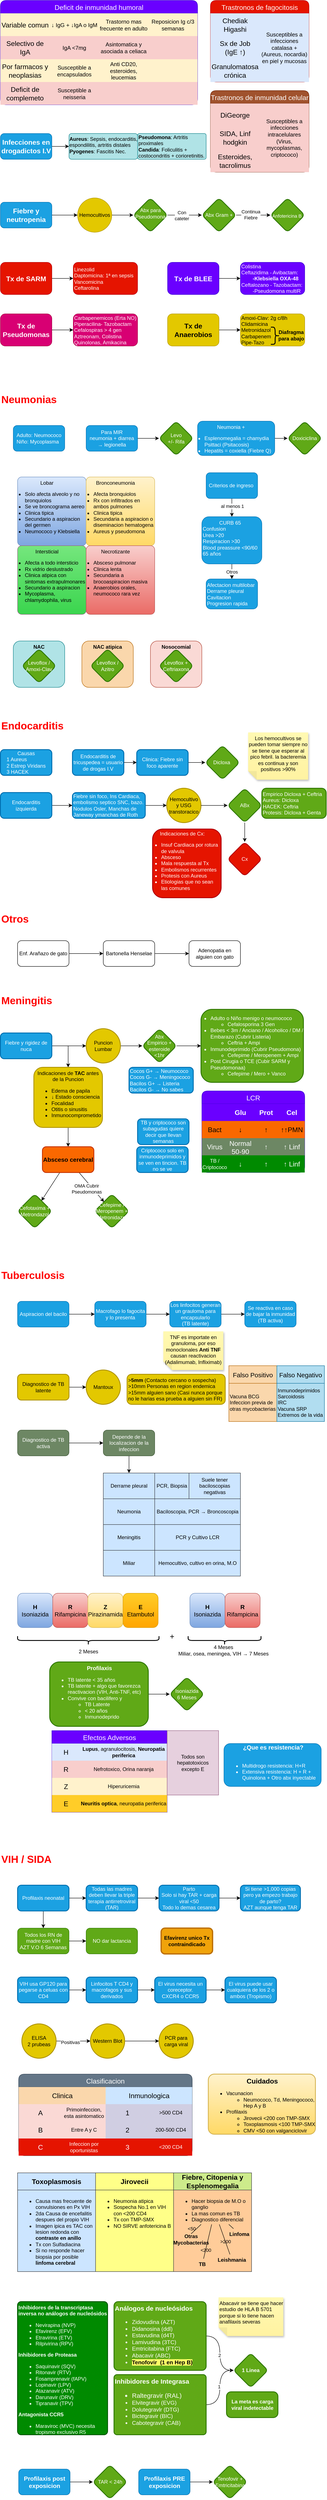 <mxfile version="21.6.3" type="github">
  <diagram name="Página-1" id="2CrfE8WvnRpnQF9L1QOg">
    <mxGraphModel dx="705" dy="754" grid="1" gridSize="10" guides="1" tooltips="1" connect="1" arrows="1" fold="1" page="1" pageScale="1" pageWidth="850" pageHeight="1100" math="0" shadow="0">
      <root>
        <mxCell id="0" />
        <mxCell id="1" parent="0" />
        <mxCell id="sHQAMOlgaIM1nV1TYifh-20" value="Nosocomial" style="rounded=1;whiteSpace=wrap;html=1;verticalAlign=top;fillColor=#fad9d5;strokeColor=#ae4132;fontStyle=1" parent="1" vertex="1">
          <mxGeometry x="430" y="1582" width="120" height="108" as="geometry" />
        </mxCell>
        <mxCell id="sHQAMOlgaIM1nV1TYifh-19" value="NAC atipica" style="rounded=1;whiteSpace=wrap;html=1;verticalAlign=top;fillColor=#fad7ac;strokeColor=#b46504;fontStyle=1" parent="1" vertex="1">
          <mxGeometry x="270" y="1582" width="120" height="108" as="geometry" />
        </mxCell>
        <mxCell id="sHQAMOlgaIM1nV1TYifh-18" value="NAC" style="rounded=1;whiteSpace=wrap;html=1;verticalAlign=top;fillColor=#b0e3e6;strokeColor=#0e8088;fontStyle=1" parent="1" vertex="1">
          <mxGeometry x="110" y="1582" width="120" height="108" as="geometry" />
        </mxCell>
        <mxCell id="TPgOUrvoIxnq0UZ94LA--1" value="Deficit de inmunidad humoral" style="shape=table;startSize=30;container=1;collapsible=0;childLayout=tableLayout;strokeColor=#3700CC;fontSize=16;rounded=1;fillColor=#6a00ff;fontColor=#ffffff;" parent="1" vertex="1">
          <mxGeometry x="80" y="90" width="460" height="243" as="geometry" />
        </mxCell>
        <mxCell id="TPgOUrvoIxnq0UZ94LA--2" value="" style="shape=tableRow;horizontal=0;startSize=0;swimlaneHead=0;swimlaneBody=0;strokeColor=inherit;top=0;left=0;bottom=0;right=0;collapsible=0;dropTarget=0;fillColor=none;points=[[0,0.5],[1,0.5]];portConstraint=eastwest;fontSize=16;" parent="TPgOUrvoIxnq0UZ94LA--1" vertex="1">
          <mxGeometry y="30" width="460" height="53" as="geometry" />
        </mxCell>
        <mxCell id="TPgOUrvoIxnq0UZ94LA--3" value="Variable comun" style="shape=partialRectangle;html=1;whiteSpace=wrap;connectable=0;strokeColor=#d6b656;overflow=hidden;fillColor=#fff2cc;top=0;left=0;bottom=0;right=0;pointerEvents=1;fontSize=16;" parent="TPgOUrvoIxnq0UZ94LA--2" vertex="1">
          <mxGeometry width="115" height="53" as="geometry">
            <mxRectangle width="115" height="53" as="alternateBounds" />
          </mxGeometry>
        </mxCell>
        <mxCell id="TPgOUrvoIxnq0UZ94LA--4" value="↓ IgG + ↓IgA o IgM" style="shape=partialRectangle;html=1;whiteSpace=wrap;connectable=0;strokeColor=#d6b656;overflow=hidden;fillColor=#fff2cc;top=0;left=0;bottom=0;right=0;pointerEvents=1;fontSize=13;" parent="TPgOUrvoIxnq0UZ94LA--2" vertex="1">
          <mxGeometry x="115" width="115" height="53" as="geometry">
            <mxRectangle width="115" height="53" as="alternateBounds" />
          </mxGeometry>
        </mxCell>
        <mxCell id="TPgOUrvoIxnq0UZ94LA--5" value="Trastorno mas frecuente en adulto" style="shape=partialRectangle;html=1;whiteSpace=wrap;connectable=0;strokeColor=#d6b656;overflow=hidden;fillColor=#fff2cc;top=0;left=0;bottom=0;right=0;pointerEvents=1;fontSize=13;" parent="TPgOUrvoIxnq0UZ94LA--2" vertex="1">
          <mxGeometry x="230" width="115" height="53" as="geometry">
            <mxRectangle width="115" height="53" as="alternateBounds" />
          </mxGeometry>
        </mxCell>
        <mxCell id="TPgOUrvoIxnq0UZ94LA--14" value="Reposicion Ig c/3 semanas" style="shape=partialRectangle;html=1;whiteSpace=wrap;connectable=0;strokeColor=#d6b656;overflow=hidden;fillColor=#fff2cc;top=0;left=0;bottom=0;right=0;pointerEvents=1;fontSize=13;" parent="TPgOUrvoIxnq0UZ94LA--2" vertex="1">
          <mxGeometry x="345" width="115" height="53" as="geometry">
            <mxRectangle width="115" height="53" as="alternateBounds" />
          </mxGeometry>
        </mxCell>
        <mxCell id="TPgOUrvoIxnq0UZ94LA--6" value="" style="shape=tableRow;horizontal=0;startSize=0;swimlaneHead=0;swimlaneBody=0;strokeColor=inherit;top=0;left=0;bottom=0;right=0;collapsible=0;dropTarget=0;fillColor=none;points=[[0,0.5],[1,0.5]];portConstraint=eastwest;fontSize=16;" parent="TPgOUrvoIxnq0UZ94LA--1" vertex="1">
          <mxGeometry y="83" width="460" height="54" as="geometry" />
        </mxCell>
        <mxCell id="TPgOUrvoIxnq0UZ94LA--7" value="Selectivo de IgA" style="shape=partialRectangle;html=1;whiteSpace=wrap;connectable=0;strokeColor=#b85450;overflow=hidden;fillColor=#f8cecc;top=0;left=0;bottom=0;right=0;pointerEvents=1;fontSize=16;" parent="TPgOUrvoIxnq0UZ94LA--6" vertex="1">
          <mxGeometry width="115" height="54" as="geometry">
            <mxRectangle width="115" height="54" as="alternateBounds" />
          </mxGeometry>
        </mxCell>
        <mxCell id="TPgOUrvoIxnq0UZ94LA--8" value="IgA &amp;lt;7mg" style="shape=partialRectangle;html=1;whiteSpace=wrap;connectable=0;strokeColor=#b85450;overflow=hidden;fillColor=#f8cecc;top=0;left=0;bottom=0;right=0;pointerEvents=1;fontSize=13;" parent="TPgOUrvoIxnq0UZ94LA--6" vertex="1">
          <mxGeometry x="115" width="115" height="54" as="geometry">
            <mxRectangle width="115" height="54" as="alternateBounds" />
          </mxGeometry>
        </mxCell>
        <mxCell id="TPgOUrvoIxnq0UZ94LA--9" value="Asintomatica y asociada a celiaca" style="shape=partialRectangle;html=1;whiteSpace=wrap;connectable=0;strokeColor=#b85450;overflow=hidden;fillColor=#f8cecc;top=0;left=0;bottom=0;right=0;pointerEvents=1;fontSize=13;" parent="TPgOUrvoIxnq0UZ94LA--6" vertex="1">
          <mxGeometry x="230" width="115" height="54" as="geometry">
            <mxRectangle width="115" height="54" as="alternateBounds" />
          </mxGeometry>
        </mxCell>
        <mxCell id="TPgOUrvoIxnq0UZ94LA--15" style="shape=partialRectangle;html=1;whiteSpace=wrap;connectable=0;strokeColor=#b85450;overflow=hidden;fillColor=#f8cecc;top=0;left=0;bottom=0;right=0;pointerEvents=1;fontSize=16;" parent="TPgOUrvoIxnq0UZ94LA--6" vertex="1">
          <mxGeometry x="345" width="115" height="54" as="geometry">
            <mxRectangle width="115" height="54" as="alternateBounds" />
          </mxGeometry>
        </mxCell>
        <mxCell id="TPgOUrvoIxnq0UZ94LA--10" value="" style="shape=tableRow;horizontal=0;startSize=0;swimlaneHead=0;swimlaneBody=0;strokeColor=inherit;top=0;left=0;bottom=0;right=0;collapsible=0;dropTarget=0;fillColor=none;points=[[0,0.5],[1,0.5]];portConstraint=eastwest;fontSize=16;" parent="TPgOUrvoIxnq0UZ94LA--1" vertex="1">
          <mxGeometry y="137" width="460" height="53" as="geometry" />
        </mxCell>
        <mxCell id="TPgOUrvoIxnq0UZ94LA--11" value="Por farmacos y neoplasias" style="shape=partialRectangle;html=1;whiteSpace=wrap;connectable=0;strokeColor=#d6b656;overflow=hidden;fillColor=#fff2cc;top=0;left=0;bottom=0;right=0;pointerEvents=1;fontSize=16;" parent="TPgOUrvoIxnq0UZ94LA--10" vertex="1">
          <mxGeometry width="115" height="53" as="geometry">
            <mxRectangle width="115" height="53" as="alternateBounds" />
          </mxGeometry>
        </mxCell>
        <mxCell id="TPgOUrvoIxnq0UZ94LA--12" value="&lt;font style=&quot;font-size: 13px;&quot;&gt;Susceptible a encapsulados&lt;br style=&quot;font-size: 13px;&quot;&gt;&lt;/font&gt;" style="shape=partialRectangle;html=1;whiteSpace=wrap;connectable=0;strokeColor=#d6b656;overflow=hidden;fillColor=#fff2cc;top=0;left=0;bottom=0;right=0;pointerEvents=1;fontSize=13;" parent="TPgOUrvoIxnq0UZ94LA--10" vertex="1">
          <mxGeometry x="115" width="115" height="53" as="geometry">
            <mxRectangle width="115" height="53" as="alternateBounds" />
          </mxGeometry>
        </mxCell>
        <mxCell id="TPgOUrvoIxnq0UZ94LA--13" value="Anti CD20, esteroides, leucemias" style="shape=partialRectangle;html=1;whiteSpace=wrap;connectable=0;strokeColor=#d6b656;overflow=hidden;fillColor=#fff2cc;top=0;left=0;bottom=0;right=0;pointerEvents=1;fontSize=13;" parent="TPgOUrvoIxnq0UZ94LA--10" vertex="1">
          <mxGeometry x="230" width="115" height="53" as="geometry">
            <mxRectangle width="115" height="53" as="alternateBounds" />
          </mxGeometry>
        </mxCell>
        <mxCell id="TPgOUrvoIxnq0UZ94LA--16" style="shape=partialRectangle;html=1;whiteSpace=wrap;connectable=0;strokeColor=#d6b656;overflow=hidden;fillColor=#fff2cc;top=0;left=0;bottom=0;right=0;pointerEvents=1;fontSize=16;" parent="TPgOUrvoIxnq0UZ94LA--10" vertex="1">
          <mxGeometry x="345" width="115" height="53" as="geometry">
            <mxRectangle width="115" height="53" as="alternateBounds" />
          </mxGeometry>
        </mxCell>
        <mxCell id="TPgOUrvoIxnq0UZ94LA--43" style="shape=tableRow;horizontal=0;startSize=0;swimlaneHead=0;swimlaneBody=0;strokeColor=inherit;top=0;left=0;bottom=0;right=0;collapsible=0;dropTarget=0;fillColor=none;points=[[0,0.5],[1,0.5]];portConstraint=eastwest;fontSize=16;" parent="TPgOUrvoIxnq0UZ94LA--1" vertex="1">
          <mxGeometry y="190" width="460" height="53" as="geometry" />
        </mxCell>
        <mxCell id="TPgOUrvoIxnq0UZ94LA--44" value="Deficit de complemeto" style="shape=partialRectangle;html=1;whiteSpace=wrap;connectable=0;strokeColor=#b85450;overflow=hidden;fillColor=#f8cecc;top=0;left=0;bottom=0;right=0;pointerEvents=1;fontSize=16;" parent="TPgOUrvoIxnq0UZ94LA--43" vertex="1">
          <mxGeometry width="115" height="53" as="geometry">
            <mxRectangle width="115" height="53" as="alternateBounds" />
          </mxGeometry>
        </mxCell>
        <mxCell id="TPgOUrvoIxnq0UZ94LA--45" value="Susceptible a neisseria" style="shape=partialRectangle;html=1;whiteSpace=wrap;connectable=0;strokeColor=#b85450;overflow=hidden;fillColor=#f8cecc;top=0;left=0;bottom=0;right=0;pointerEvents=1;fontSize=13;" parent="TPgOUrvoIxnq0UZ94LA--43" vertex="1">
          <mxGeometry x="115" width="115" height="53" as="geometry">
            <mxRectangle width="115" height="53" as="alternateBounds" />
          </mxGeometry>
        </mxCell>
        <mxCell id="TPgOUrvoIxnq0UZ94LA--46" style="shape=partialRectangle;html=1;whiteSpace=wrap;connectable=0;strokeColor=#b85450;overflow=hidden;fillColor=#f8cecc;top=0;left=0;bottom=0;right=0;pointerEvents=1;fontSize=13;" parent="TPgOUrvoIxnq0UZ94LA--43" vertex="1">
          <mxGeometry x="230" width="115" height="53" as="geometry">
            <mxRectangle width="115" height="53" as="alternateBounds" />
          </mxGeometry>
        </mxCell>
        <mxCell id="TPgOUrvoIxnq0UZ94LA--47" style="shape=partialRectangle;html=1;whiteSpace=wrap;connectable=0;strokeColor=#b85450;overflow=hidden;fillColor=#f8cecc;top=0;left=0;bottom=0;right=0;pointerEvents=1;fontSize=16;" parent="TPgOUrvoIxnq0UZ94LA--43" vertex="1">
          <mxGeometry x="345" width="115" height="53" as="geometry">
            <mxRectangle width="115" height="53" as="alternateBounds" />
          </mxGeometry>
        </mxCell>
        <mxCell id="TPgOUrvoIxnq0UZ94LA--17" value="Trastronos de fagocitosis" style="shape=table;startSize=30;container=1;collapsible=0;childLayout=tableLayout;strokeColor=#B20000;fontSize=16;rounded=1;fillColor=#e51400;fontColor=#ffffff;" parent="1" vertex="1">
          <mxGeometry x="570" y="90" width="230" height="190" as="geometry" />
        </mxCell>
        <mxCell id="TPgOUrvoIxnq0UZ94LA--18" value="" style="shape=tableRow;horizontal=0;startSize=0;swimlaneHead=0;swimlaneBody=0;strokeColor=inherit;top=0;left=0;bottom=0;right=0;collapsible=0;dropTarget=0;fillColor=none;points=[[0,0.5],[1,0.5]];portConstraint=eastwest;fontSize=16;" parent="TPgOUrvoIxnq0UZ94LA--17" vertex="1">
          <mxGeometry y="30" width="230" height="53" as="geometry" />
        </mxCell>
        <mxCell id="TPgOUrvoIxnq0UZ94LA--19" value="Chediak Higashi" style="shape=partialRectangle;html=1;whiteSpace=wrap;connectable=0;strokeColor=#6c8ebf;overflow=hidden;fillColor=#dae8fc;top=0;left=0;bottom=0;right=0;pointerEvents=1;fontSize=16;" parent="TPgOUrvoIxnq0UZ94LA--18" vertex="1">
          <mxGeometry width="115" height="53" as="geometry">
            <mxRectangle width="115" height="53" as="alternateBounds" />
          </mxGeometry>
        </mxCell>
        <mxCell id="TPgOUrvoIxnq0UZ94LA--20" value="Susceptibles a infecciones catalasa + &lt;br&gt;(Aureus, nocardia) en piel y mucosas" style="shape=partialRectangle;html=1;whiteSpace=wrap;connectable=0;strokeColor=#6c8ebf;overflow=hidden;fillColor=#dae8fc;top=0;left=0;bottom=0;right=0;pointerEvents=1;fontSize=13;rowspan=3;colspan=1;align=center;" parent="TPgOUrvoIxnq0UZ94LA--18" vertex="1">
          <mxGeometry x="115" width="115" height="160" as="geometry">
            <mxRectangle width="115" height="53" as="alternateBounds" />
          </mxGeometry>
        </mxCell>
        <mxCell id="TPgOUrvoIxnq0UZ94LA--23" value="" style="shape=tableRow;horizontal=0;startSize=0;swimlaneHead=0;swimlaneBody=0;strokeColor=inherit;top=0;left=0;bottom=0;right=0;collapsible=0;dropTarget=0;fillColor=none;points=[[0,0.5],[1,0.5]];portConstraint=eastwest;fontSize=16;" parent="TPgOUrvoIxnq0UZ94LA--17" vertex="1">
          <mxGeometry y="83" width="230" height="54" as="geometry" />
        </mxCell>
        <mxCell id="TPgOUrvoIxnq0UZ94LA--24" value="Sx de Job &lt;br&gt;(IgE ↑)" style="shape=partialRectangle;html=1;whiteSpace=wrap;connectable=0;strokeColor=#6c8ebf;overflow=hidden;fillColor=#dae8fc;top=0;left=0;bottom=0;right=0;pointerEvents=1;fontSize=16;" parent="TPgOUrvoIxnq0UZ94LA--23" vertex="1">
          <mxGeometry width="115" height="54" as="geometry">
            <mxRectangle width="115" height="54" as="alternateBounds" />
          </mxGeometry>
        </mxCell>
        <mxCell id="TPgOUrvoIxnq0UZ94LA--25" value="IgA &amp;lt;7mg" style="shape=partialRectangle;html=1;whiteSpace=wrap;connectable=0;strokeColor=inherit;overflow=hidden;fillColor=none;top=0;left=0;bottom=0;right=0;pointerEvents=1;fontSize=13;" parent="TPgOUrvoIxnq0UZ94LA--23" vertex="1" visible="0">
          <mxGeometry x="115" width="115" height="54" as="geometry">
            <mxRectangle width="115" height="54" as="alternateBounds" />
          </mxGeometry>
        </mxCell>
        <mxCell id="TPgOUrvoIxnq0UZ94LA--28" value="" style="shape=tableRow;horizontal=0;startSize=0;swimlaneHead=0;swimlaneBody=0;strokeColor=inherit;top=0;left=0;bottom=0;right=0;collapsible=0;dropTarget=0;fillColor=none;points=[[0,0.5],[1,0.5]];portConstraint=eastwest;fontSize=16;" parent="TPgOUrvoIxnq0UZ94LA--17" vertex="1">
          <mxGeometry y="137" width="230" height="53" as="geometry" />
        </mxCell>
        <mxCell id="TPgOUrvoIxnq0UZ94LA--29" value="Granulomatosa crónica" style="shape=partialRectangle;html=1;whiteSpace=wrap;connectable=0;strokeColor=#6c8ebf;overflow=hidden;fillColor=#dae8fc;top=0;left=0;bottom=0;right=0;pointerEvents=1;fontSize=16;" parent="TPgOUrvoIxnq0UZ94LA--28" vertex="1">
          <mxGeometry width="115" height="53" as="geometry">
            <mxRectangle width="115" height="53" as="alternateBounds" />
          </mxGeometry>
        </mxCell>
        <mxCell id="TPgOUrvoIxnq0UZ94LA--30" value="&lt;font style=&quot;font-size: 13px;&quot;&gt;Susceptible a encapsulados&lt;br style=&quot;font-size: 13px;&quot;&gt;&lt;/font&gt;" style="shape=partialRectangle;html=1;whiteSpace=wrap;connectable=0;strokeColor=inherit;overflow=hidden;fillColor=none;top=0;left=0;bottom=0;right=0;pointerEvents=1;fontSize=13;" parent="TPgOUrvoIxnq0UZ94LA--28" vertex="1" visible="0">
          <mxGeometry x="115" width="115" height="53" as="geometry">
            <mxRectangle width="115" height="53" as="alternateBounds" />
          </mxGeometry>
        </mxCell>
        <mxCell id="TPgOUrvoIxnq0UZ94LA--33" value="Trastronos de inmunidad celular" style="shape=table;startSize=30;container=1;collapsible=0;childLayout=tableLayout;strokeColor=#6D1F00;fontSize=16;rounded=1;fillColor=#a0522d;fontColor=#ffffff;" parent="1" vertex="1">
          <mxGeometry x="570" y="300" width="230" height="190" as="geometry" />
        </mxCell>
        <mxCell id="TPgOUrvoIxnq0UZ94LA--34" value="" style="shape=tableRow;horizontal=0;startSize=0;swimlaneHead=0;swimlaneBody=0;strokeColor=inherit;top=0;left=0;bottom=0;right=0;collapsible=0;dropTarget=0;fillColor=none;points=[[0,0.5],[1,0.5]];portConstraint=eastwest;fontSize=16;" parent="TPgOUrvoIxnq0UZ94LA--33" vertex="1">
          <mxGeometry y="30" width="230" height="53" as="geometry" />
        </mxCell>
        <mxCell id="TPgOUrvoIxnq0UZ94LA--35" value="DiGeorge" style="shape=partialRectangle;html=1;whiteSpace=wrap;connectable=0;strokeColor=#b85450;overflow=hidden;fillColor=#f8cecc;top=0;left=0;bottom=0;right=0;pointerEvents=1;fontSize=16;" parent="TPgOUrvoIxnq0UZ94LA--34" vertex="1">
          <mxGeometry width="115" height="53" as="geometry">
            <mxRectangle width="115" height="53" as="alternateBounds" />
          </mxGeometry>
        </mxCell>
        <mxCell id="TPgOUrvoIxnq0UZ94LA--36" value="Susceptibles a infecciones intracelulares (Virus, mycoplasmas, criptococo)" style="shape=partialRectangle;html=1;whiteSpace=wrap;connectable=0;strokeColor=#b85450;overflow=hidden;fillColor=#f8cecc;top=0;left=0;bottom=0;right=0;pointerEvents=1;fontSize=13;rowspan=3;colspan=1;" parent="TPgOUrvoIxnq0UZ94LA--34" vertex="1">
          <mxGeometry x="115" width="115" height="160" as="geometry">
            <mxRectangle width="115" height="53" as="alternateBounds" />
          </mxGeometry>
        </mxCell>
        <mxCell id="TPgOUrvoIxnq0UZ94LA--37" value="" style="shape=tableRow;horizontal=0;startSize=0;swimlaneHead=0;swimlaneBody=0;strokeColor=inherit;top=0;left=0;bottom=0;right=0;collapsible=0;dropTarget=0;fillColor=none;points=[[0,0.5],[1,0.5]];portConstraint=eastwest;fontSize=16;" parent="TPgOUrvoIxnq0UZ94LA--33" vertex="1">
          <mxGeometry y="83" width="230" height="54" as="geometry" />
        </mxCell>
        <mxCell id="TPgOUrvoIxnq0UZ94LA--38" value="SIDA, Linf hodgkin" style="shape=partialRectangle;html=1;whiteSpace=wrap;connectable=0;strokeColor=#b85450;overflow=hidden;fillColor=#f8cecc;top=0;left=0;bottom=0;right=0;pointerEvents=1;fontSize=16;" parent="TPgOUrvoIxnq0UZ94LA--37" vertex="1">
          <mxGeometry width="115" height="54" as="geometry">
            <mxRectangle width="115" height="54" as="alternateBounds" />
          </mxGeometry>
        </mxCell>
        <mxCell id="TPgOUrvoIxnq0UZ94LA--39" value="IgA &amp;lt;7mg" style="shape=partialRectangle;html=1;whiteSpace=wrap;connectable=0;strokeColor=inherit;overflow=hidden;fillColor=none;top=0;left=0;bottom=0;right=0;pointerEvents=1;fontSize=13;" parent="TPgOUrvoIxnq0UZ94LA--37" vertex="1" visible="0">
          <mxGeometry x="115" width="115" height="54" as="geometry">
            <mxRectangle width="115" height="54" as="alternateBounds" />
          </mxGeometry>
        </mxCell>
        <mxCell id="TPgOUrvoIxnq0UZ94LA--40" value="" style="shape=tableRow;horizontal=0;startSize=0;swimlaneHead=0;swimlaneBody=0;strokeColor=inherit;top=0;left=0;bottom=0;right=0;collapsible=0;dropTarget=0;fillColor=none;points=[[0,0.5],[1,0.5]];portConstraint=eastwest;fontSize=16;" parent="TPgOUrvoIxnq0UZ94LA--33" vertex="1">
          <mxGeometry y="137" width="230" height="53" as="geometry" />
        </mxCell>
        <mxCell id="TPgOUrvoIxnq0UZ94LA--41" value="Esteroides, tacrolimus" style="shape=partialRectangle;html=1;whiteSpace=wrap;connectable=0;strokeColor=#b85450;overflow=hidden;fillColor=#f8cecc;top=0;left=0;bottom=0;right=0;pointerEvents=1;fontSize=16;" parent="TPgOUrvoIxnq0UZ94LA--40" vertex="1">
          <mxGeometry width="115" height="53" as="geometry">
            <mxRectangle width="115" height="53" as="alternateBounds" />
          </mxGeometry>
        </mxCell>
        <mxCell id="TPgOUrvoIxnq0UZ94LA--42" value="&lt;font style=&quot;font-size: 13px;&quot;&gt;Susceptible a encapsulados&lt;br style=&quot;font-size: 13px;&quot;&gt;&lt;/font&gt;" style="shape=partialRectangle;html=1;whiteSpace=wrap;connectable=0;strokeColor=inherit;overflow=hidden;fillColor=none;top=0;left=0;bottom=0;right=0;pointerEvents=1;fontSize=13;" parent="TPgOUrvoIxnq0UZ94LA--40" vertex="1" visible="0">
          <mxGeometry x="115" width="115" height="53" as="geometry">
            <mxRectangle width="115" height="53" as="alternateBounds" />
          </mxGeometry>
        </mxCell>
        <mxCell id="DG7osGkd72HydQvR9eQq-3" value="" style="edgeStyle=orthogonalEdgeStyle;rounded=0;orthogonalLoop=1;jettySize=auto;html=1;" parent="1" source="DG7osGkd72HydQvR9eQq-1" target="DG7osGkd72HydQvR9eQq-2" edge="1">
          <mxGeometry relative="1" as="geometry" />
        </mxCell>
        <mxCell id="DG7osGkd72HydQvR9eQq-1" value="Infecciones en drogadictos I.V" style="rounded=1;whiteSpace=wrap;html=1;fontSize=16;fontStyle=1;fillColor=#1ba1e2;fontColor=#ffffff;strokeColor=#006EAF;" parent="1" vertex="1">
          <mxGeometry x="80" y="400" width="120" height="60" as="geometry" />
        </mxCell>
        <mxCell id="DG7osGkd72HydQvR9eQq-2" value="&lt;b&gt;Aureus&lt;/b&gt;: Sepsis, endocarditis, espondilitis, artritis distales&lt;br&gt;&lt;b&gt;Pyogenes&lt;/b&gt;: Fascitis Nec." style="rounded=1;whiteSpace=wrap;html=1;align=left;arcSize=10;verticalAlign=top;spacing=1;fillColor=#b0e3e6;strokeColor=#0e8088;" parent="1" vertex="1">
          <mxGeometry x="240" y="400" width="160" height="60" as="geometry" />
        </mxCell>
        <mxCell id="DG7osGkd72HydQvR9eQq-4" value="&lt;b&gt;Pseudomona&lt;/b&gt;: Artritis proximales&lt;br&gt;&lt;b&gt;Candida&lt;/b&gt;: Foliculitis + costocondritis + corioretinitis." style="rounded=1;whiteSpace=wrap;html=1;align=left;arcSize=7;verticalAlign=middle;fillColor=#b0e3e6;strokeColor=#0e8088;" parent="1" vertex="1">
          <mxGeometry x="400" y="400" width="160" height="60" as="geometry" />
        </mxCell>
        <mxCell id="DG7osGkd72HydQvR9eQq-11" value="" style="edgeStyle=orthogonalEdgeStyle;rounded=0;orthogonalLoop=1;jettySize=auto;html=1;" parent="1" source="DG7osGkd72HydQvR9eQq-5" target="DG7osGkd72HydQvR9eQq-10" edge="1">
          <mxGeometry relative="1" as="geometry" />
        </mxCell>
        <mxCell id="DG7osGkd72HydQvR9eQq-5" value="Fiebre y neutropenia" style="rounded=1;whiteSpace=wrap;html=1;fontSize=16;fontStyle=1;fillColor=#1ba1e2;fontColor=#ffffff;strokeColor=#006EAF;" parent="1" vertex="1">
          <mxGeometry x="80" y="560" width="120" height="60" as="geometry" />
        </mxCell>
        <mxCell id="DG7osGkd72HydQvR9eQq-13" value="" style="edgeStyle=orthogonalEdgeStyle;rounded=0;orthogonalLoop=1;jettySize=auto;html=1;" parent="1" source="DG7osGkd72HydQvR9eQq-10" target="DG7osGkd72HydQvR9eQq-12" edge="1">
          <mxGeometry relative="1" as="geometry" />
        </mxCell>
        <mxCell id="DG7osGkd72HydQvR9eQq-10" value="Hemocultivos" style="ellipse;whiteSpace=wrap;html=1;rounded=1;fillColor=#e3c800;fontColor=#000000;strokeColor=#B09500;" parent="1" vertex="1">
          <mxGeometry x="260" y="550" width="80" height="80" as="geometry" />
        </mxCell>
        <mxCell id="DG7osGkd72HydQvR9eQq-15" value="" style="edgeStyle=orthogonalEdgeStyle;rounded=0;orthogonalLoop=1;jettySize=auto;html=1;" parent="1" source="DG7osGkd72HydQvR9eQq-12" target="DG7osGkd72HydQvR9eQq-14" edge="1">
          <mxGeometry relative="1" as="geometry" />
        </mxCell>
        <mxCell id="DG7osGkd72HydQvR9eQq-24" value="Con &lt;br&gt;cateter" style="edgeLabel;html=1;align=center;verticalAlign=middle;resizable=0;points=[];" parent="DG7osGkd72HydQvR9eQq-15" vertex="1" connectable="0">
          <mxGeometry x="-0.3" y="-1" relative="1" as="geometry">
            <mxPoint x="5" as="offset" />
          </mxGeometry>
        </mxCell>
        <mxCell id="DG7osGkd72HydQvR9eQq-17" value="" style="edgeStyle=orthogonalEdgeStyle;rounded=0;orthogonalLoop=1;jettySize=auto;html=1;exitX=1;exitY=0.5;exitDx=0;exitDy=0;" parent="1" source="DG7osGkd72HydQvR9eQq-14" target="DG7osGkd72HydQvR9eQq-16" edge="1">
          <mxGeometry relative="1" as="geometry" />
        </mxCell>
        <mxCell id="DG7osGkd72HydQvR9eQq-18" value="Continua&lt;br&gt;Fiebre" style="edgeLabel;html=1;align=center;verticalAlign=middle;resizable=0;points=[];" parent="DG7osGkd72HydQvR9eQq-17" vertex="1" connectable="0">
          <mxGeometry x="-0.275" y="1" relative="1" as="geometry">
            <mxPoint x="5" as="offset" />
          </mxGeometry>
        </mxCell>
        <mxCell id="DG7osGkd72HydQvR9eQq-12" value="Abx para Pseudomona" style="rhombus;whiteSpace=wrap;html=1;rounded=1;spacingTop=-9;fillColor=#60a917;fontColor=#ffffff;strokeColor=#2D7600;strokeWidth=2;" parent="1" vertex="1">
          <mxGeometry x="390" y="550" width="80" height="80" as="geometry" />
        </mxCell>
        <mxCell id="DG7osGkd72HydQvR9eQq-14" value="&lt;div style=&quot;&quot;&gt;&lt;/div&gt;Abx Gram +" style="rhombus;whiteSpace=wrap;html=1;rounded=1;spacing=4;align=center;fillColor=#60a917;fontColor=#ffffff;strokeColor=#2D7600;strokeWidth=2;" parent="1" vertex="1">
          <mxGeometry x="550" y="550" width="80" height="80" as="geometry" />
        </mxCell>
        <mxCell id="DG7osGkd72HydQvR9eQq-16" value="Anfotericina B&amp;nbsp;" style="rhombus;whiteSpace=wrap;html=1;rounded=1;spacingTop=4;fontSize=11;fillColor=#60a917;fontColor=#ffffff;strokeColor=#2D7600;strokeWidth=2;" parent="1" vertex="1">
          <mxGeometry x="710" y="550" width="80" height="80" as="geometry" />
        </mxCell>
        <mxCell id="oTwkvesEyQl_i262vGw3-4" value="" style="edgeStyle=orthogonalEdgeStyle;rounded=0;orthogonalLoop=1;jettySize=auto;html=1;" parent="1" source="oTwkvesEyQl_i262vGw3-1" target="oTwkvesEyQl_i262vGw3-3" edge="1">
          <mxGeometry relative="1" as="geometry" />
        </mxCell>
        <mxCell id="oTwkvesEyQl_i262vGw3-1" value="Tx de SARM" style="rounded=1;whiteSpace=wrap;html=1;fontSize=16;fontStyle=1;fillColor=#e51400;fontColor=#ffffff;strokeColor=#B20000;" parent="1" vertex="1">
          <mxGeometry x="80" y="700" width="120" height="75" as="geometry" />
        </mxCell>
        <mxCell id="oTwkvesEyQl_i262vGw3-3" value="Linezolid&lt;br&gt;Daptomicina: 1ª en sepsis&lt;br&gt;Vancomicina&lt;br&gt;Ceftarolina" style="rounded=1;whiteSpace=wrap;html=1;align=left;fillColor=#e51400;fontColor=#ffffff;strokeColor=#B20000;" parent="1" vertex="1">
          <mxGeometry x="250" y="700" width="150" height="75" as="geometry" />
        </mxCell>
        <mxCell id="oTwkvesEyQl_i262vGw3-5" value="" style="edgeStyle=orthogonalEdgeStyle;rounded=0;orthogonalLoop=1;jettySize=auto;html=1;" parent="1" source="oTwkvesEyQl_i262vGw3-6" target="oTwkvesEyQl_i262vGw3-7" edge="1">
          <mxGeometry relative="1" as="geometry" />
        </mxCell>
        <mxCell id="oTwkvesEyQl_i262vGw3-6" value="Tx de BLEE" style="rounded=1;whiteSpace=wrap;html=1;fontSize=16;fontStyle=1;fillColor=#6a00ff;fontColor=#ffffff;strokeColor=#3700CC;" parent="1" vertex="1">
          <mxGeometry x="470" y="700" width="120" height="75" as="geometry" />
        </mxCell>
        <mxCell id="oTwkvesEyQl_i262vGw3-7" value="&lt;div&gt;Colistina&lt;/div&gt;&lt;div&gt;Ceftazidima - Avibactam:&lt;/div&gt;&lt;div&gt;&lt;b&gt;&lt;span style=&quot;white-space: pre;&quot;&gt;&#x9;&lt;/span&gt;-Klebsiella OXA-48&lt;/b&gt;&lt;br&gt;&lt;/div&gt;&lt;div&gt;Ceftalozano - Tazobactam:&lt;/div&gt;&lt;div&gt;&lt;span style=&quot;white-space: pre;&quot;&gt;&#x9;&lt;/span&gt;-Pseudomona multiR&lt;br&gt;&lt;/div&gt;" style="rounded=1;whiteSpace=wrap;html=1;align=left;fillColor=#6a00ff;fontColor=#ffffff;strokeColor=#3700CC;" parent="1" vertex="1">
          <mxGeometry x="640" y="700" width="150" height="75" as="geometry" />
        </mxCell>
        <mxCell id="oTwkvesEyQl_i262vGw3-8" value="" style="edgeStyle=orthogonalEdgeStyle;rounded=0;orthogonalLoop=1;jettySize=auto;html=1;" parent="1" source="oTwkvesEyQl_i262vGw3-9" target="oTwkvesEyQl_i262vGw3-10" edge="1">
          <mxGeometry relative="1" as="geometry" />
        </mxCell>
        <mxCell id="oTwkvesEyQl_i262vGw3-9" value="Tx de Pseudomonas" style="rounded=1;whiteSpace=wrap;html=1;fontSize=16;fontStyle=1;fillColor=#d80073;fontColor=#ffffff;strokeColor=#A50040;" parent="1" vertex="1">
          <mxGeometry x="80" y="820" width="120" height="75" as="geometry" />
        </mxCell>
        <mxCell id="oTwkvesEyQl_i262vGw3-10" value="&lt;div&gt;Carbapenemicos (Erta NO)&lt;/div&gt;&lt;div&gt;Piperacilina- Tazobactam&lt;/div&gt;Cefalospiras &amp;gt; 4 gen&lt;br&gt;&lt;div&gt;Aztreonam, Colistina&lt;br&gt;&lt;/div&gt;&lt;div&gt;Quinolonas, Amikacina&lt;br&gt;&lt;/div&gt;" style="rounded=1;whiteSpace=wrap;html=1;align=left;fillColor=#d80073;fontColor=#ffffff;strokeColor=#A50040;" parent="1" vertex="1">
          <mxGeometry x="250" y="820" width="150" height="75" as="geometry" />
        </mxCell>
        <mxCell id="oTwkvesEyQl_i262vGw3-11" value="" style="edgeStyle=orthogonalEdgeStyle;rounded=0;orthogonalLoop=1;jettySize=auto;html=1;" parent="1" source="oTwkvesEyQl_i262vGw3-12" target="oTwkvesEyQl_i262vGw3-13" edge="1">
          <mxGeometry relative="1" as="geometry" />
        </mxCell>
        <mxCell id="oTwkvesEyQl_i262vGw3-12" value="Tx de Anaerobios" style="rounded=1;whiteSpace=wrap;html=1;fontSize=16;fontStyle=1;fillColor=#e3c800;fontColor=#000000;strokeColor=#B09500;" parent="1" vertex="1">
          <mxGeometry x="470" y="820" width="120" height="75" as="geometry" />
        </mxCell>
        <mxCell id="oTwkvesEyQl_i262vGw3-13" value="&lt;div&gt;Amoxi-Clav: 2g c/8h&lt;/div&gt;&lt;div&gt;Clidamicina&lt;br&gt;&lt;/div&gt;&lt;div&gt;Metronidazol&lt;/div&gt;&lt;div&gt;Carbapenem&lt;br&gt;&lt;/div&gt;&lt;div&gt;Pipe-Tazo&lt;br&gt;&lt;/div&gt;" style="rounded=1;whiteSpace=wrap;html=1;align=left;fillColor=#e3c800;fontColor=#000000;strokeColor=#B09500;" parent="1" vertex="1">
          <mxGeometry x="640" y="820" width="150" height="75" as="geometry" />
        </mxCell>
        <mxCell id="oTwkvesEyQl_i262vGw3-14" value="" style="shape=curlyBracket;whiteSpace=wrap;html=1;rounded=1;flipH=1;labelPosition=right;verticalLabelPosition=middle;align=left;verticalAlign=middle;strokeWidth=2;" parent="1" vertex="1">
          <mxGeometry x="711" y="851" width="20" height="40" as="geometry" />
        </mxCell>
        <mxCell id="oTwkvesEyQl_i262vGw3-15" value="&lt;div&gt;Diafragma&lt;/div&gt;&lt;div&gt;para abajo&lt;br&gt;&lt;/div&gt;" style="text;html=1;align=center;verticalAlign=middle;resizable=0;points=[];autosize=1;strokeColor=none;fillColor=none;fontStyle=1" parent="1" vertex="1">
          <mxGeometry x="718" y="850" width="80" height="40" as="geometry" />
        </mxCell>
        <mxCell id="oTwkvesEyQl_i262vGw3-17" value="Neumonias" style="text;strokeColor=none;fillColor=none;html=1;fontSize=24;fontStyle=1;verticalAlign=middle;align=left;fontColor=#FF0000;" parent="1" vertex="1">
          <mxGeometry x="80" y="1000" width="160" height="40" as="geometry" />
        </mxCell>
        <mxCell id="oTwkvesEyQl_i262vGw3-18" value="&lt;span style=&quot;background-color: initial; text-align: left;&quot;&gt;Adulto: Neumococo&lt;/span&gt;&lt;br&gt;&lt;div style=&quot;text-align: left;&quot;&gt;&lt;span style=&quot;background-color: initial;&quot;&gt;Niño: Mycoplasma&lt;/span&gt;&lt;/div&gt;" style="rounded=1;whiteSpace=wrap;html=1;fillColor=#1ba1e2;fontColor=#ffffff;strokeColor=#006EAF;verticalAlign=middle;" parent="1" vertex="1">
          <mxGeometry x="110" y="1080" width="120" height="60" as="geometry" />
        </mxCell>
        <mxCell id="oTwkvesEyQl_i262vGw3-22" value="" style="edgeStyle=orthogonalEdgeStyle;rounded=0;orthogonalLoop=1;jettySize=auto;html=1;" parent="1" source="oTwkvesEyQl_i262vGw3-19" target="oTwkvesEyQl_i262vGw3-21" edge="1">
          <mxGeometry relative="1" as="geometry" />
        </mxCell>
        <mxCell id="oTwkvesEyQl_i262vGw3-19" value="Para MIR &lt;br&gt;neumonia + diarrea → legionella" style="whiteSpace=wrap;html=1;rounded=1;fillColor=#1ba1e2;fontColor=#ffffff;strokeColor=#006EAF;" parent="1" vertex="1">
          <mxGeometry x="280" y="1080" width="120" height="60" as="geometry" />
        </mxCell>
        <mxCell id="oTwkvesEyQl_i262vGw3-21" value="&lt;div&gt;Levo &lt;br&gt;&lt;/div&gt;&lt;div&gt;+/- Rifa&lt;/div&gt;" style="rhombus;whiteSpace=wrap;html=1;rounded=1;fillColor=#60a917;fontColor=#ffffff;strokeColor=#2D7600;strokeWidth=2;" parent="1" vertex="1">
          <mxGeometry x="450" y="1070" width="80" height="80" as="geometry" />
        </mxCell>
        <mxCell id="oTwkvesEyQl_i262vGw3-26" value="&lt;div align=&quot;center&quot;&gt;Lobar&lt;/div&gt;&lt;div&gt;&lt;ul&gt;&lt;li&gt;Solo afecta alveolo y no bronquiolos&lt;/li&gt;&lt;li&gt;Se ve broncograma aereo&lt;/li&gt;&lt;li&gt;Clinica tipica&lt;/li&gt;&lt;li&gt;Secundario a aspiracion del germen&lt;br&gt;&lt;/li&gt;&lt;li&gt;Neumococo y Klebsiella&lt;br&gt;&lt;/li&gt;&lt;/ul&gt;&lt;/div&gt;" style="rounded=1;whiteSpace=wrap;html=1;arcSize=6;verticalAlign=top;align=left;spacingLeft=-25;fillColor=#dae8fc;gradientColor=#7ea6e0;strokeColor=#6c8ebf;" parent="1" vertex="1">
          <mxGeometry x="120" y="1200" width="160" height="160" as="geometry" />
        </mxCell>
        <mxCell id="oTwkvesEyQl_i262vGw3-27" value="&lt;div align=&quot;center&quot;&gt;Bronconeumonia&lt;/div&gt;&lt;div&gt;&lt;ul&gt;&lt;li&gt;Afecta bronquiolos&lt;/li&gt;&lt;li&gt;Rx con infiltrados en ambos pulmones&lt;/li&gt;&lt;li&gt;Clinica tipica&lt;/li&gt;&lt;li&gt;Secundaria a aspiracion o diseminacion hematogena&lt;br&gt;&lt;/li&gt;&lt;li&gt;Aureus y pseudomona&lt;br&gt;&lt;/li&gt;&lt;/ul&gt;&lt;/div&gt;" style="rounded=1;whiteSpace=wrap;html=1;arcSize=6;verticalAlign=top;align=left;spacingLeft=-25;fillColor=#fff2cc;gradientColor=#ffd966;strokeColor=#d6b656;" parent="1" vertex="1">
          <mxGeometry x="280" y="1200" width="160" height="160" as="geometry" />
        </mxCell>
        <mxCell id="oTwkvesEyQl_i262vGw3-28" value="&lt;div align=&quot;center&quot;&gt;Intersticial&lt;/div&gt;&lt;div&gt;&lt;ul&gt;&lt;li&gt;Afecta a todo intersticio&lt;/li&gt;&lt;li&gt;Rx vidrio deslustrado&lt;/li&gt;&lt;li&gt;Clinica atipica con sintomas extrapulmonares&lt;/li&gt;&lt;li&gt;Secundario a aspiracion&lt;/li&gt;&lt;li&gt;Mycoplasma, chlamydophila, virus&lt;br&gt;&lt;/li&gt;&lt;/ul&gt;&lt;/div&gt;" style="rounded=1;whiteSpace=wrap;html=1;arcSize=6;verticalAlign=top;align=left;spacingLeft=-25;fillColor=#75E67D;gradientColor=#3AD54E;strokeColor=#996185;" parent="1" vertex="1">
          <mxGeometry x="120" y="1360" width="160" height="160" as="geometry" />
        </mxCell>
        <mxCell id="oTwkvesEyQl_i262vGw3-29" value="&lt;div align=&quot;center&quot;&gt;Necrotizante&lt;/div&gt;&lt;div&gt;&lt;ul&gt;&lt;li&gt;Absceso pulmonar&lt;br&gt;&lt;/li&gt;&lt;li&gt;Clinica lenta&lt;/li&gt;&lt;li&gt;Secundaria a brocoaspiracion masiva&lt;br&gt;&lt;/li&gt;&lt;li&gt;Anaerobios orales, neumococo rara vez&lt;br&gt;&lt;/li&gt;&lt;/ul&gt;&lt;/div&gt;" style="rounded=1;whiteSpace=wrap;html=1;arcSize=6;verticalAlign=top;align=left;spacingLeft=-25;fillColor=#f8cecc;gradientColor=#ea6b66;strokeColor=#b85450;" parent="1" vertex="1">
          <mxGeometry x="280" y="1360" width="160" height="160" as="geometry" />
        </mxCell>
        <mxCell id="sHQAMOlgaIM1nV1TYifh-15" value="" style="edgeStyle=orthogonalEdgeStyle;rounded=0;orthogonalLoop=1;jettySize=auto;html=1;" parent="1" source="oTwkvesEyQl_i262vGw3-30" target="sHQAMOlgaIM1nV1TYifh-14" edge="1">
          <mxGeometry relative="1" as="geometry" />
        </mxCell>
        <mxCell id="oTwkvesEyQl_i262vGw3-30" value="&lt;div&gt;&lt;div style=&quot;text-align: center;&quot;&gt;&lt;span style=&quot;background-color: initial;&quot;&gt;Neumonia +&lt;/span&gt;&lt;/div&gt;&lt;ul&gt;&lt;li&gt;Esplenomegalia = chamydia Psittaci (Psitacosis)&lt;/li&gt;&lt;li&gt;Hepatits = coxiella (Fiebre Q)&lt;/li&gt;&lt;/ul&gt;&lt;/div&gt;" style="rounded=1;whiteSpace=wrap;html=1;align=left;spacingLeft=-26;verticalAlign=top;fillColor=#1ba1e2;fontColor=#ffffff;strokeColor=#006EAF;" parent="1" vertex="1">
          <mxGeometry x="540" y="1070" width="180" height="80" as="geometry" />
        </mxCell>
        <mxCell id="sHQAMOlgaIM1nV1TYifh-3" value="" style="edgeStyle=orthogonalEdgeStyle;rounded=0;orthogonalLoop=1;jettySize=auto;html=1;" parent="1" source="sHQAMOlgaIM1nV1TYifh-1" target="sHQAMOlgaIM1nV1TYifh-2" edge="1">
          <mxGeometry relative="1" as="geometry" />
        </mxCell>
        <mxCell id="sHQAMOlgaIM1nV1TYifh-4" value="al menos 1" style="edgeLabel;html=1;align=center;verticalAlign=middle;resizable=0;points=[];" parent="sHQAMOlgaIM1nV1TYifh-3" vertex="1" connectable="0">
          <mxGeometry x="-0.16" y="1" relative="1" as="geometry">
            <mxPoint as="offset" />
          </mxGeometry>
        </mxCell>
        <mxCell id="sHQAMOlgaIM1nV1TYifh-1" value="Criterios de ingreso&amp;nbsp;" style="rounded=1;whiteSpace=wrap;html=1;fillColor=#1ba1e2;fontColor=#ffffff;strokeColor=#006EAF;" parent="1" vertex="1">
          <mxGeometry x="560" y="1190" width="120" height="60" as="geometry" />
        </mxCell>
        <mxCell id="sHQAMOlgaIM1nV1TYifh-6" value="" style="edgeStyle=orthogonalEdgeStyle;rounded=0;orthogonalLoop=1;jettySize=auto;html=1;" parent="1" source="sHQAMOlgaIM1nV1TYifh-2" target="sHQAMOlgaIM1nV1TYifh-5" edge="1">
          <mxGeometry relative="1" as="geometry" />
        </mxCell>
        <mxCell id="sHQAMOlgaIM1nV1TYifh-7" value="Otros" style="edgeLabel;html=1;align=center;verticalAlign=middle;resizable=0;points=[];" parent="sHQAMOlgaIM1nV1TYifh-6" vertex="1" connectable="0">
          <mxGeometry x="0.24" relative="1" as="geometry">
            <mxPoint as="offset" />
          </mxGeometry>
        </mxCell>
        <mxCell id="sHQAMOlgaIM1nV1TYifh-2" value="&lt;div style=&quot;text-align: center;&quot;&gt;&lt;span style=&quot;background-color: initial;&quot;&gt;CURB 65&lt;/span&gt;&lt;/div&gt;Confusion&lt;br&gt;Urea &amp;gt;20&lt;br&gt;Respiracion &amp;gt;30&lt;br&gt;Blood preassure &amp;lt;90/60&lt;br&gt;65 años" style="whiteSpace=wrap;html=1;rounded=1;align=left;verticalAlign=top;fillColor=#1ba1e2;fontColor=#ffffff;strokeColor=#006EAF;" parent="1" vertex="1">
          <mxGeometry x="550" y="1292.5" width="140" height="110" as="geometry" />
        </mxCell>
        <mxCell id="sHQAMOlgaIM1nV1TYifh-5" value="Afectacion multilobar&lt;br&gt;Derrame pleural&lt;br&gt;Cavitacion&lt;br&gt;Progresion rapida" style="whiteSpace=wrap;html=1;align=left;verticalAlign=top;rounded=1;fillColor=#1ba1e2;fontColor=#ffffff;strokeColor=#006EAF;" parent="1" vertex="1">
          <mxGeometry x="560" y="1437.5" width="120" height="70" as="geometry" />
        </mxCell>
        <mxCell id="sHQAMOlgaIM1nV1TYifh-10" value="Levoflox / Amoxi-Clav" style="rhombus;whiteSpace=wrap;html=1;align=center;verticalAlign=middle;rounded=1;fillColor=#60a917;fontColor=#ffffff;strokeColor=#2D7600;strokeWidth=2;" parent="1" vertex="1">
          <mxGeometry x="130" y="1600" width="80" height="80" as="geometry" />
        </mxCell>
        <mxCell id="sHQAMOlgaIM1nV1TYifh-12" value="Levoflox / Azitro" style="rhombus;whiteSpace=wrap;html=1;rounded=1;fillColor=#60a917;fontColor=#ffffff;strokeColor=#2D7600;strokeWidth=2;" parent="1" vertex="1">
          <mxGeometry x="290" y="1600" width="80" height="80" as="geometry" />
        </mxCell>
        <mxCell id="sHQAMOlgaIM1nV1TYifh-14" value="Doxiciclina" style="rhombus;whiteSpace=wrap;html=1;align=center;rounded=1;fillColor=#60a917;fontColor=#ffffff;strokeColor=#2D7600;strokeWidth=2;" parent="1" vertex="1">
          <mxGeometry x="750" y="1070" width="80" height="80" as="geometry" />
        </mxCell>
        <mxCell id="sHQAMOlgaIM1nV1TYifh-16" value="Levoflox + Ceftriaxona" style="rhombus;whiteSpace=wrap;html=1;rounded=1;fillColor=#60a917;fontColor=#ffffff;strokeColor=#2D7600;strokeWidth=2;" parent="1" vertex="1">
          <mxGeometry x="450" y="1600" width="80" height="80" as="geometry" />
        </mxCell>
        <mxCell id="sHQAMOlgaIM1nV1TYifh-21" value="Endocarditis" style="text;strokeColor=none;fillColor=none;html=1;fontSize=24;fontStyle=1;verticalAlign=middle;align=left;fontColor=#FF0000;" parent="1" vertex="1">
          <mxGeometry x="80" y="1760" width="160" height="40" as="geometry" />
        </mxCell>
        <mxCell id="sHQAMOlgaIM1nV1TYifh-23" value="Causas&lt;br&gt;&lt;div style=&quot;text-align: left;&quot;&gt;&lt;span style=&quot;background-color: initial;&quot;&gt;1 Aureus&lt;/span&gt;&lt;/div&gt;&lt;div style=&quot;text-align: left;&quot;&gt;&lt;span style=&quot;background-color: initial;&quot;&gt;2 Estrep Viridans&lt;/span&gt;&lt;/div&gt;&lt;div style=&quot;text-align: left;&quot;&gt;&lt;span style=&quot;background-color: initial;&quot;&gt;3 HACEK&lt;/span&gt;&lt;/div&gt;" style="rounded=1;whiteSpace=wrap;html=1;fillColor=#1ba1e2;fontColor=#ffffff;strokeColor=#006EAF;strokeWidth=2;" parent="1" vertex="1">
          <mxGeometry x="80" y="1835" width="120" height="60" as="geometry" />
        </mxCell>
        <mxCell id="sHQAMOlgaIM1nV1TYifh-26" value="" style="edgeStyle=orthogonalEdgeStyle;rounded=0;orthogonalLoop=1;jettySize=auto;html=1;" parent="1" source="sHQAMOlgaIM1nV1TYifh-28" target="sHQAMOlgaIM1nV1TYifh-25" edge="1">
          <mxGeometry relative="1" as="geometry" />
        </mxCell>
        <mxCell id="sHQAMOlgaIM1nV1TYifh-24" value="Endocarditis de tricuspedea = usuario de drogas I.V" style="rounded=1;whiteSpace=wrap;html=1;fillColor=#1ba1e2;fontColor=#ffffff;strokeColor=#006EAF;strokeWidth=2;" parent="1" vertex="1">
          <mxGeometry x="248" y="1835" width="120" height="60" as="geometry" />
        </mxCell>
        <mxCell id="sHQAMOlgaIM1nV1TYifh-25" value="Dicloxa&amp;nbsp;" style="rhombus;whiteSpace=wrap;html=1;rounded=1;fillColor=#60a917;fontColor=#ffffff;strokeColor=#2D7600;strokeWidth=2;" parent="1" vertex="1">
          <mxGeometry x="558" y="1825" width="80" height="80" as="geometry" />
        </mxCell>
        <mxCell id="sHQAMOlgaIM1nV1TYifh-27" value="" style="edgeStyle=orthogonalEdgeStyle;rounded=0;orthogonalLoop=1;jettySize=auto;html=1;" parent="1" source="sHQAMOlgaIM1nV1TYifh-24" target="sHQAMOlgaIM1nV1TYifh-28" edge="1">
          <mxGeometry relative="1" as="geometry">
            <mxPoint x="368" y="1865" as="sourcePoint" />
            <mxPoint x="518" y="1865" as="targetPoint" />
          </mxGeometry>
        </mxCell>
        <mxCell id="sHQAMOlgaIM1nV1TYifh-28" value="Clinica: Fiebre sin foco aparente" style="rounded=1;whiteSpace=wrap;html=1;fillColor=#1ba1e2;fontColor=#ffffff;strokeColor=#006EAF;strokeWidth=2;" parent="1" vertex="1">
          <mxGeometry x="398" y="1835" width="120" height="60" as="geometry" />
        </mxCell>
        <mxCell id="sHQAMOlgaIM1nV1TYifh-31" value="" style="edgeStyle=orthogonalEdgeStyle;rounded=0;orthogonalLoop=1;jettySize=auto;html=1;" parent="1" source="sHQAMOlgaIM1nV1TYifh-29" target="sHQAMOlgaIM1nV1TYifh-30" edge="1">
          <mxGeometry relative="1" as="geometry" />
        </mxCell>
        <mxCell id="sHQAMOlgaIM1nV1TYifh-29" value="Endocarditis izquierda" style="rounded=1;whiteSpace=wrap;html=1;fillColor=#1ba1e2;fontColor=#ffffff;strokeColor=#006EAF;strokeWidth=2;" parent="1" vertex="1">
          <mxGeometry x="80" y="1935" width="120" height="60" as="geometry" />
        </mxCell>
        <mxCell id="sHQAMOlgaIM1nV1TYifh-35" value="" style="edgeStyle=orthogonalEdgeStyle;rounded=0;orthogonalLoop=1;jettySize=auto;html=1;" parent="1" source="sHQAMOlgaIM1nV1TYifh-30" target="sHQAMOlgaIM1nV1TYifh-34" edge="1">
          <mxGeometry relative="1" as="geometry" />
        </mxCell>
        <mxCell id="sHQAMOlgaIM1nV1TYifh-30" value="Fiebre sin foco, Ins Cardiaca, embolismo septico SNC, bazo. Nodulos Osler, Manchas de Janeway ymanchas de Roth" style="whiteSpace=wrap;html=1;rounded=1;align=left;fillColor=#1ba1e2;fontColor=#ffffff;strokeColor=#006EAF;strokeWidth=2;" parent="1" vertex="1">
          <mxGeometry x="248" y="1935" width="170" height="60" as="geometry" />
        </mxCell>
        <mxCell id="sHQAMOlgaIM1nV1TYifh-33" value="Los hemocultivos se pueden tomar siempre no se tiene que esperar al pico febril. la bacteremia es continua y son positivos &amp;gt;90%" style="shape=note;whiteSpace=wrap;html=1;backgroundOutline=1;fontColor=#000000;darkOpacity=0.05;fillColor=#FFF9B2;strokeColor=none;fillStyle=solid;direction=west;gradientDirection=north;gradientColor=#FFF2A1;shadow=1;size=20;pointerEvents=1;verticalAlign=top;align=center;" parent="1" vertex="1">
          <mxGeometry x="658" y="1795" width="140" height="110" as="geometry" />
        </mxCell>
        <mxCell id="sHQAMOlgaIM1nV1TYifh-34" value="Hemocultivo y USG transtoracico" style="ellipse;whiteSpace=wrap;html=1;align=center;rounded=1;spacing=4;fillColor=#e3c800;fontColor=#000000;strokeColor=#B09500;strokeWidth=2;" parent="1" vertex="1">
          <mxGeometry x="468" y="1925" width="80" height="80" as="geometry" />
        </mxCell>
        <mxCell id="sHQAMOlgaIM1nV1TYifh-39" value="" style="edgeStyle=orthogonalEdgeStyle;rounded=0;orthogonalLoop=1;jettySize=auto;html=1;exitX=0.5;exitY=1;exitDx=0;exitDy=0;" parent="1" source="sHQAMOlgaIM1nV1TYifh-42" target="sHQAMOlgaIM1nV1TYifh-38" edge="1">
          <mxGeometry relative="1" as="geometry" />
        </mxCell>
        <mxCell id="sHQAMOlgaIM1nV1TYifh-36" value="Empirico Dicloxa + Ceftria&lt;br&gt;Aureus: Dicloxa&lt;br&gt;HACEK: Ceftria&lt;br&gt;Protesis: Dicloxa + Genta" style="whiteSpace=wrap;html=1;rounded=1;spacing=2;verticalAlign=middle;align=left;fillColor=#60a917;fontColor=#ffffff;strokeColor=#2D7600;strokeWidth=2;" parent="1" vertex="1">
          <mxGeometry x="690" y="1925" width="150" height="70" as="geometry" />
        </mxCell>
        <mxCell id="sHQAMOlgaIM1nV1TYifh-38" value="Cx" style="rhombus;whiteSpace=wrap;html=1;rounded=1;spacing=4;fillColor=#e51400;fontColor=#ffffff;strokeColor=#B20000;strokeWidth=2;" parent="1" vertex="1">
          <mxGeometry x="610" y="2050" width="80" height="80" as="geometry" />
        </mxCell>
        <mxCell id="sHQAMOlgaIM1nV1TYifh-40" value="Indicaciones de Cx:&lt;br&gt;&lt;ul&gt;&lt;li style=&quot;text-align: left;&quot;&gt;Insuf Cardiaca por rotura de valvula&lt;/li&gt;&lt;li style=&quot;text-align: left;&quot;&gt;Absceso &lt;/li&gt;&lt;li style=&quot;text-align: left;&quot;&gt;Mala respuesta al Tx&lt;/li&gt;&lt;li style=&quot;text-align: left;&quot;&gt;Embolismos recurrentes&lt;/li&gt;&lt;li style=&quot;text-align: left;&quot;&gt;Protesis con Aureus&lt;/li&gt;&lt;li style=&quot;text-align: left;&quot;&gt;Etiologias que no sean las comunes&lt;/li&gt;&lt;/ul&gt;" style="rounded=1;whiteSpace=wrap;html=1;spacingLeft=-21;fillColor=#e51400;fontColor=#ffffff;strokeColor=#B20000;strokeWidth=2;" parent="1" vertex="1">
          <mxGeometry x="435" y="2020" width="160" height="160" as="geometry" />
        </mxCell>
        <mxCell id="sHQAMOlgaIM1nV1TYifh-41" value="" style="edgeStyle=orthogonalEdgeStyle;rounded=0;orthogonalLoop=1;jettySize=auto;html=1;" parent="1" source="sHQAMOlgaIM1nV1TYifh-34" target="sHQAMOlgaIM1nV1TYifh-42" edge="1">
          <mxGeometry relative="1" as="geometry">
            <mxPoint x="548" y="1965" as="sourcePoint" />
            <mxPoint x="675" y="1985" as="targetPoint" />
          </mxGeometry>
        </mxCell>
        <mxCell id="sHQAMOlgaIM1nV1TYifh-42" value="ABx" style="rhombus;whiteSpace=wrap;html=1;rounded=1;fillColor=#60a917;fontColor=#ffffff;strokeColor=#2D7600;strokeWidth=2;" parent="1" vertex="1">
          <mxGeometry x="610" y="1925" width="80" height="80" as="geometry" />
        </mxCell>
        <mxCell id="sHQAMOlgaIM1nV1TYifh-43" value="Otros" style="text;strokeColor=none;fillColor=none;html=1;fontSize=24;fontStyle=1;verticalAlign=middle;align=left;fontColor=#FF0000;" parent="1" vertex="1">
          <mxGeometry x="80" y="2210" width="160" height="40" as="geometry" />
        </mxCell>
        <mxCell id="sHQAMOlgaIM1nV1TYifh-47" value="" style="edgeStyle=orthogonalEdgeStyle;rounded=0;orthogonalLoop=1;jettySize=auto;html=1;" parent="1" source="sHQAMOlgaIM1nV1TYifh-45" target="sHQAMOlgaIM1nV1TYifh-46" edge="1">
          <mxGeometry relative="1" as="geometry" />
        </mxCell>
        <mxCell id="sHQAMOlgaIM1nV1TYifh-45" value="Enf. Arañazo de gato" style="rounded=1;whiteSpace=wrap;html=1;" parent="1" vertex="1">
          <mxGeometry x="120" y="2280" width="120" height="60" as="geometry" />
        </mxCell>
        <mxCell id="sHQAMOlgaIM1nV1TYifh-49" value="" style="edgeStyle=orthogonalEdgeStyle;rounded=0;orthogonalLoop=1;jettySize=auto;html=1;" parent="1" source="sHQAMOlgaIM1nV1TYifh-46" target="sHQAMOlgaIM1nV1TYifh-48" edge="1">
          <mxGeometry relative="1" as="geometry" />
        </mxCell>
        <mxCell id="sHQAMOlgaIM1nV1TYifh-46" value="Bartonella Henselae" style="rounded=1;whiteSpace=wrap;html=1;" parent="1" vertex="1">
          <mxGeometry x="320" y="2280" width="120" height="60" as="geometry" />
        </mxCell>
        <mxCell id="sHQAMOlgaIM1nV1TYifh-48" value="Adenopatia en alguien con gato" style="rounded=1;whiteSpace=wrap;html=1;" parent="1" vertex="1">
          <mxGeometry x="520" y="2280" width="120" height="60" as="geometry" />
        </mxCell>
        <mxCell id="sHQAMOlgaIM1nV1TYifh-50" value="Meningitis" style="text;strokeColor=none;fillColor=none;html=1;fontSize=24;fontStyle=1;verticalAlign=middle;align=left;fontColor=#FF0000;" parent="1" vertex="1">
          <mxGeometry x="80" y="2400" width="160" height="40" as="geometry" />
        </mxCell>
        <mxCell id="sHQAMOlgaIM1nV1TYifh-52" value="Cocos G+ → Neumococo&lt;br&gt;Cocos G- → Meningococo&lt;br&gt;Bacilos G+ → Listeria&lt;br&gt;Bacilos G- → No sabes" style="rounded=1;whiteSpace=wrap;html=1;align=left;fillColor=#1ba1e2;fontColor=#ffffff;strokeColor=#006EAF;strokeWidth=2;" parent="1" vertex="1">
          <mxGeometry x="380" y="2575" width="150" height="60" as="geometry" />
        </mxCell>
        <mxCell id="sHQAMOlgaIM1nV1TYifh-57" style="edgeStyle=orthogonalEdgeStyle;rounded=0;orthogonalLoop=1;jettySize=auto;html=1;startArrow=classic;startFill=1;endArrow=none;endFill=0;" parent="1" source="sHQAMOlgaIM1nV1TYifh-53" edge="1">
          <mxGeometry relative="1" as="geometry">
            <mxPoint x="238" y="2525" as="targetPoint" />
          </mxGeometry>
        </mxCell>
        <mxCell id="GuaTwBuggNfL06iU9gI7-25" value="" style="edgeStyle=orthogonalEdgeStyle;rounded=0;orthogonalLoop=1;jettySize=auto;html=1;" parent="1" source="sHQAMOlgaIM1nV1TYifh-53" target="GuaTwBuggNfL06iU9gI7-24" edge="1">
          <mxGeometry relative="1" as="geometry" />
        </mxCell>
        <mxCell id="sHQAMOlgaIM1nV1TYifh-53" value="Indicaciones de &lt;b&gt;TAC&lt;/b&gt; antes de la Puncion&lt;br&gt;&lt;ul&gt;&lt;li style=&quot;text-align: left;&quot;&gt;Edema de papila&lt;/li&gt;&lt;li style=&quot;text-align: left;&quot;&gt;↓ Estado consciencia&lt;/li&gt;&lt;li style=&quot;text-align: left;&quot;&gt;Focalidad&lt;/li&gt;&lt;li style=&quot;text-align: left;&quot;&gt;Otitis o sinusitis&lt;/li&gt;&lt;li style=&quot;text-align: left;&quot;&gt;Inmunocomprometido&lt;/li&gt;&lt;/ul&gt;" style="rounded=1;whiteSpace=wrap;html=1;verticalAlign=top;fillColor=#e3c800;fontColor=#000000;strokeColor=#B09500;strokeWidth=2;spacing=2;" parent="1" vertex="1">
          <mxGeometry x="158" y="2575" width="160" height="140" as="geometry" />
        </mxCell>
        <mxCell id="sHQAMOlgaIM1nV1TYifh-56" value="" style="edgeStyle=orthogonalEdgeStyle;rounded=0;orthogonalLoop=1;jettySize=auto;html=1;" parent="1" source="sHQAMOlgaIM1nV1TYifh-54" target="sHQAMOlgaIM1nV1TYifh-55" edge="1">
          <mxGeometry relative="1" as="geometry" />
        </mxCell>
        <mxCell id="sHQAMOlgaIM1nV1TYifh-54" value="Fiebre y rigidez de nuca" style="rounded=1;whiteSpace=wrap;html=1;fillColor=#1ba1e2;fontColor=#ffffff;strokeColor=#006EAF;strokeWidth=2;" parent="1" vertex="1">
          <mxGeometry x="80" y="2495" width="120" height="60" as="geometry" />
        </mxCell>
        <mxCell id="sHQAMOlgaIM1nV1TYifh-59" value="" style="edgeStyle=orthogonalEdgeStyle;rounded=0;orthogonalLoop=1;jettySize=auto;html=1;" parent="1" source="sHQAMOlgaIM1nV1TYifh-55" target="sHQAMOlgaIM1nV1TYifh-58" edge="1">
          <mxGeometry relative="1" as="geometry" />
        </mxCell>
        <mxCell id="sHQAMOlgaIM1nV1TYifh-55" value="Puncion Lumbar" style="ellipse;whiteSpace=wrap;html=1;rounded=1;fillColor=#e3c800;fontColor=#000000;strokeColor=#B09500;strokeWidth=2;" parent="1" vertex="1">
          <mxGeometry x="280" y="2485" width="80" height="80" as="geometry" />
        </mxCell>
        <mxCell id="sHQAMOlgaIM1nV1TYifh-61" value="" style="edgeStyle=orthogonalEdgeStyle;rounded=0;orthogonalLoop=1;jettySize=auto;html=1;" parent="1" source="sHQAMOlgaIM1nV1TYifh-58" target="sHQAMOlgaIM1nV1TYifh-60" edge="1">
          <mxGeometry relative="1" as="geometry" />
        </mxCell>
        <mxCell id="sHQAMOlgaIM1nV1TYifh-58" value="&lt;div&gt;Abx Empirico + esteroide &amp;lt;1hr&lt;/div&gt;" style="rhombus;whiteSpace=wrap;html=1;rounded=1;spacing=7;fillColor=#60a917;fontColor=#ffffff;strokeColor=#2D7600;strokeWidth=2;" parent="1" vertex="1">
          <mxGeometry x="411" y="2485" width="80" height="80" as="geometry" />
        </mxCell>
        <mxCell id="sHQAMOlgaIM1nV1TYifh-60" value="&lt;ul&gt;&lt;li&gt;Adulto o Niño menigo o neumococo&lt;/li&gt;&lt;ul&gt;&lt;li&gt;Cefalosporina 3 Gen&lt;/li&gt;&lt;/ul&gt;&lt;li&gt;Bebes &amp;lt; 3m / Anciano / Alcoholico / DM / Embarazo (Cubrir Listeria)&lt;/li&gt;&lt;ul&gt;&lt;li&gt;Ceftria + Ampi&lt;/li&gt;&lt;/ul&gt;&lt;li&gt;Inmunodeprimido (Cubrir Pseudomona)&lt;/li&gt;&lt;ul&gt;&lt;li&gt;Cefepime / Meropenem + Ampi&lt;/li&gt;&lt;/ul&gt;&lt;li&gt;Post Cirugia o TCE (Cubir SARM y Pseudomonaa)&lt;br&gt;&lt;/li&gt;&lt;ul&gt;&lt;li&gt;Cefepime / Mero + Vanco&lt;br&gt;&lt;/li&gt;&lt;/ul&gt;&lt;/ul&gt;" style="whiteSpace=wrap;html=1;rounded=1;align=left;verticalAlign=middle;spacingLeft=-20;fillColor=#60a917;fontColor=#ffffff;strokeColor=#2D7600;strokeWidth=2;" parent="1" vertex="1">
          <mxGeometry x="548" y="2440" width="239" height="170" as="geometry" />
        </mxCell>
        <mxCell id="GuaTwBuggNfL06iU9gI7-1" value="LCR" style="shape=table;startSize=30;container=1;collapsible=0;childLayout=tableLayout;strokeColor=#3700CC;fontSize=16;rounded=1;fillColor=#6a00ff;fontColor=#ffffff;" parent="1" vertex="1">
          <mxGeometry x="550" y="2630" width="240" height="190" as="geometry" />
        </mxCell>
        <mxCell id="GuaTwBuggNfL06iU9gI7-2" value="" style="shape=tableRow;horizontal=0;startSize=0;swimlaneHead=0;swimlaneBody=0;strokeColor=inherit;top=0;left=0;bottom=0;right=0;collapsible=0;dropTarget=0;fillColor=none;points=[[0,0.5],[1,0.5]];portConstraint=eastwest;fontSize=16;" parent="GuaTwBuggNfL06iU9gI7-1" vertex="1">
          <mxGeometry y="30" width="240" height="40" as="geometry" />
        </mxCell>
        <mxCell id="GuaTwBuggNfL06iU9gI7-3" value="" style="shape=partialRectangle;html=1;whiteSpace=wrap;connectable=0;strokeColor=#3700CC;overflow=hidden;fillColor=#6a00ff;top=0;left=0;bottom=0;right=0;pointerEvents=1;fontSize=16;fontColor=#ffffff;" parent="GuaTwBuggNfL06iU9gI7-2" vertex="1">
          <mxGeometry width="60" height="40" as="geometry">
            <mxRectangle width="60" height="40" as="alternateBounds" />
          </mxGeometry>
        </mxCell>
        <mxCell id="GuaTwBuggNfL06iU9gI7-4" value="Glu" style="shape=partialRectangle;html=1;whiteSpace=wrap;connectable=0;strokeColor=#3700CC;overflow=hidden;fillColor=#6a00ff;top=0;left=0;bottom=0;right=0;pointerEvents=1;fontSize=16;fontColor=#ffffff;fontStyle=1" parent="GuaTwBuggNfL06iU9gI7-2" vertex="1">
          <mxGeometry x="60" width="60" height="40" as="geometry">
            <mxRectangle width="60" height="40" as="alternateBounds" />
          </mxGeometry>
        </mxCell>
        <mxCell id="GuaTwBuggNfL06iU9gI7-5" value="Prot" style="shape=partialRectangle;html=1;whiteSpace=wrap;connectable=0;strokeColor=#3700CC;overflow=hidden;fillColor=#6a00ff;top=0;left=0;bottom=0;right=0;pointerEvents=1;fontSize=16;fontColor=#ffffff;fontStyle=1" parent="GuaTwBuggNfL06iU9gI7-2" vertex="1">
          <mxGeometry x="120" width="60" height="40" as="geometry">
            <mxRectangle width="60" height="40" as="alternateBounds" />
          </mxGeometry>
        </mxCell>
        <mxCell id="GuaTwBuggNfL06iU9gI7-14" value="Cel" style="shape=partialRectangle;html=1;whiteSpace=wrap;connectable=0;strokeColor=#3700CC;overflow=hidden;fillColor=#6a00ff;top=0;left=0;bottom=0;right=0;pointerEvents=1;fontSize=16;fontColor=#ffffff;fontStyle=1" parent="GuaTwBuggNfL06iU9gI7-2" vertex="1">
          <mxGeometry x="180" width="60" height="40" as="geometry">
            <mxRectangle width="60" height="40" as="alternateBounds" />
          </mxGeometry>
        </mxCell>
        <mxCell id="GuaTwBuggNfL06iU9gI7-17" style="shape=tableRow;horizontal=0;startSize=0;swimlaneHead=0;swimlaneBody=0;strokeColor=inherit;top=0;left=0;bottom=0;right=0;collapsible=0;dropTarget=0;fillColor=none;points=[[0,0.5],[1,0.5]];portConstraint=eastwest;fontSize=16;" parent="GuaTwBuggNfL06iU9gI7-1" vertex="1">
          <mxGeometry y="70" width="240" height="40" as="geometry" />
        </mxCell>
        <mxCell id="GuaTwBuggNfL06iU9gI7-18" value="Bact" style="shape=partialRectangle;html=1;whiteSpace=wrap;connectable=0;strokeColor=#C73500;overflow=hidden;fillColor=#fa6800;top=0;left=0;bottom=0;right=0;pointerEvents=1;fontSize=16;fontColor=#000000;" parent="GuaTwBuggNfL06iU9gI7-17" vertex="1">
          <mxGeometry width="60" height="40" as="geometry">
            <mxRectangle width="60" height="40" as="alternateBounds" />
          </mxGeometry>
        </mxCell>
        <mxCell id="GuaTwBuggNfL06iU9gI7-19" value="↓" style="shape=partialRectangle;html=1;whiteSpace=wrap;connectable=0;strokeColor=#C73500;overflow=hidden;fillColor=#fa6800;top=0;left=0;bottom=0;right=0;pointerEvents=1;fontSize=16;fontColor=#000000;" parent="GuaTwBuggNfL06iU9gI7-17" vertex="1">
          <mxGeometry x="60" width="60" height="40" as="geometry">
            <mxRectangle width="60" height="40" as="alternateBounds" />
          </mxGeometry>
        </mxCell>
        <mxCell id="GuaTwBuggNfL06iU9gI7-20" value="↑" style="shape=partialRectangle;html=1;whiteSpace=wrap;connectable=0;strokeColor=#C73500;overflow=hidden;fillColor=#fa6800;top=0;left=0;bottom=0;right=0;pointerEvents=1;fontSize=16;fontColor=#000000;" parent="GuaTwBuggNfL06iU9gI7-17" vertex="1">
          <mxGeometry x="120" width="60" height="40" as="geometry">
            <mxRectangle width="60" height="40" as="alternateBounds" />
          </mxGeometry>
        </mxCell>
        <mxCell id="GuaTwBuggNfL06iU9gI7-21" value="↑↑PMN" style="shape=partialRectangle;html=1;whiteSpace=wrap;connectable=0;strokeColor=#C73500;overflow=hidden;fillColor=#fa6800;top=0;left=0;bottom=0;right=0;pointerEvents=1;fontSize=16;fontColor=#000000;" parent="GuaTwBuggNfL06iU9gI7-17" vertex="1">
          <mxGeometry x="180" width="60" height="40" as="geometry">
            <mxRectangle width="60" height="40" as="alternateBounds" />
          </mxGeometry>
        </mxCell>
        <mxCell id="GuaTwBuggNfL06iU9gI7-6" value="" style="shape=tableRow;horizontal=0;startSize=0;swimlaneHead=0;swimlaneBody=0;strokeColor=inherit;top=0;left=0;bottom=0;right=0;collapsible=0;dropTarget=0;fillColor=none;points=[[0,0.5],[1,0.5]];portConstraint=eastwest;fontSize=16;" parent="GuaTwBuggNfL06iU9gI7-1" vertex="1">
          <mxGeometry y="110" width="240" height="40" as="geometry" />
        </mxCell>
        <mxCell id="GuaTwBuggNfL06iU9gI7-7" value="Virus" style="shape=partialRectangle;html=1;whiteSpace=wrap;connectable=0;strokeColor=#3A5431;overflow=hidden;fillColor=#6d8764;top=0;left=0;bottom=0;right=0;pointerEvents=1;fontSize=16;fontColor=#ffffff;" parent="GuaTwBuggNfL06iU9gI7-6" vertex="1">
          <mxGeometry width="60" height="40" as="geometry">
            <mxRectangle width="60" height="40" as="alternateBounds" />
          </mxGeometry>
        </mxCell>
        <mxCell id="GuaTwBuggNfL06iU9gI7-8" value="Normal 50-90" style="shape=partialRectangle;html=1;whiteSpace=wrap;connectable=0;strokeColor=#3A5431;overflow=hidden;fillColor=#6d8764;top=0;left=0;bottom=0;right=0;pointerEvents=1;fontSize=16;fontColor=#ffffff;" parent="GuaTwBuggNfL06iU9gI7-6" vertex="1">
          <mxGeometry x="60" width="60" height="40" as="geometry">
            <mxRectangle width="60" height="40" as="alternateBounds" />
          </mxGeometry>
        </mxCell>
        <mxCell id="GuaTwBuggNfL06iU9gI7-9" value="↑" style="shape=partialRectangle;html=1;whiteSpace=wrap;connectable=0;strokeColor=#3A5431;overflow=hidden;fillColor=#6d8764;top=0;left=0;bottom=0;right=0;pointerEvents=1;fontSize=16;fontColor=#ffffff;" parent="GuaTwBuggNfL06iU9gI7-6" vertex="1">
          <mxGeometry x="120" width="60" height="40" as="geometry">
            <mxRectangle width="60" height="40" as="alternateBounds" />
          </mxGeometry>
        </mxCell>
        <mxCell id="GuaTwBuggNfL06iU9gI7-15" value="↑ Linf" style="shape=partialRectangle;html=1;whiteSpace=wrap;connectable=0;strokeColor=#3A5431;overflow=hidden;fillColor=#6d8764;top=0;left=0;bottom=0;right=0;pointerEvents=1;fontSize=16;fontColor=#ffffff;" parent="GuaTwBuggNfL06iU9gI7-6" vertex="1">
          <mxGeometry x="180" width="60" height="40" as="geometry">
            <mxRectangle width="60" height="40" as="alternateBounds" />
          </mxGeometry>
        </mxCell>
        <mxCell id="GuaTwBuggNfL06iU9gI7-10" value="" style="shape=tableRow;horizontal=0;startSize=0;swimlaneHead=0;swimlaneBody=0;strokeColor=inherit;top=0;left=0;bottom=0;right=0;collapsible=0;dropTarget=0;fillColor=none;points=[[0,0.5],[1,0.5]];portConstraint=eastwest;fontSize=16;" parent="GuaTwBuggNfL06iU9gI7-1" vertex="1">
          <mxGeometry y="150" width="240" height="40" as="geometry" />
        </mxCell>
        <mxCell id="GuaTwBuggNfL06iU9gI7-11" value="TB / Criptococo" style="shape=partialRectangle;html=1;whiteSpace=wrap;connectable=0;strokeColor=#005700;overflow=hidden;fillColor=#008a00;top=0;left=0;bottom=0;right=0;pointerEvents=1;fontSize=12;fontColor=#ffffff;" parent="GuaTwBuggNfL06iU9gI7-10" vertex="1">
          <mxGeometry width="60" height="40" as="geometry">
            <mxRectangle width="60" height="40" as="alternateBounds" />
          </mxGeometry>
        </mxCell>
        <mxCell id="GuaTwBuggNfL06iU9gI7-12" value="↓" style="shape=partialRectangle;html=1;whiteSpace=wrap;connectable=0;strokeColor=#005700;overflow=hidden;fillColor=#008a00;top=0;left=0;bottom=0;right=0;pointerEvents=1;fontSize=16;fontColor=#ffffff;" parent="GuaTwBuggNfL06iU9gI7-10" vertex="1">
          <mxGeometry x="60" width="60" height="40" as="geometry">
            <mxRectangle width="60" height="40" as="alternateBounds" />
          </mxGeometry>
        </mxCell>
        <mxCell id="GuaTwBuggNfL06iU9gI7-13" value="↑" style="shape=partialRectangle;html=1;whiteSpace=wrap;connectable=0;strokeColor=#005700;overflow=hidden;fillColor=#008a00;top=0;left=0;bottom=0;right=0;pointerEvents=1;fontSize=16;fontColor=#ffffff;" parent="GuaTwBuggNfL06iU9gI7-10" vertex="1">
          <mxGeometry x="120" width="60" height="40" as="geometry">
            <mxRectangle width="60" height="40" as="alternateBounds" />
          </mxGeometry>
        </mxCell>
        <mxCell id="GuaTwBuggNfL06iU9gI7-16" value="↑ Linf" style="shape=partialRectangle;html=1;whiteSpace=wrap;connectable=0;strokeColor=#005700;overflow=hidden;fillColor=#008a00;top=0;left=0;bottom=0;right=0;pointerEvents=1;fontSize=16;fontColor=#ffffff;" parent="GuaTwBuggNfL06iU9gI7-10" vertex="1">
          <mxGeometry x="180" width="60" height="40" as="geometry">
            <mxRectangle width="60" height="40" as="alternateBounds" />
          </mxGeometry>
        </mxCell>
        <mxCell id="GuaTwBuggNfL06iU9gI7-22" value="TB y criptococo son subagudas quiere decir que llevan semanas" style="rounded=1;whiteSpace=wrap;html=1;fillColor=#1ba1e2;fontColor=#ffffff;strokeColor=#006EAF;strokeWidth=2;" parent="1" vertex="1">
          <mxGeometry x="400" y="2695" width="120" height="60" as="geometry" />
        </mxCell>
        <mxCell id="GuaTwBuggNfL06iU9gI7-23" value="Criptococo solo en inmunodeprimidos y se ven en tincion. TB no se ve" style="rounded=1;whiteSpace=wrap;html=1;fillColor=#1ba1e2;fontColor=#ffffff;strokeColor=#006EAF;strokeWidth=2;" parent="1" vertex="1">
          <mxGeometry x="398" y="2760" width="120" height="60" as="geometry" />
        </mxCell>
        <mxCell id="GuaTwBuggNfL06iU9gI7-27" value="" style="rounded=0;orthogonalLoop=1;jettySize=auto;html=1;" parent="1" source="GuaTwBuggNfL06iU9gI7-24" target="GuaTwBuggNfL06iU9gI7-26" edge="1">
          <mxGeometry relative="1" as="geometry" />
        </mxCell>
        <mxCell id="GuaTwBuggNfL06iU9gI7-29" value="" style="orthogonalLoop=1;jettySize=auto;html=1;curved=1;" parent="1" source="GuaTwBuggNfL06iU9gI7-24" target="GuaTwBuggNfL06iU9gI7-28" edge="1">
          <mxGeometry relative="1" as="geometry" />
        </mxCell>
        <mxCell id="GuaTwBuggNfL06iU9gI7-31" value="&lt;div&gt;OMA Cubrir&lt;/div&gt;&lt;div&gt;Pseudomonas&lt;/div&gt;" style="edgeLabel;html=1;align=center;verticalAlign=middle;resizable=0;points=[];" parent="GuaTwBuggNfL06iU9gI7-29" vertex="1" connectable="0">
          <mxGeometry x="0.73" y="1" relative="1" as="geometry">
            <mxPoint x="-34" y="-21" as="offset" />
          </mxGeometry>
        </mxCell>
        <mxCell id="GuaTwBuggNfL06iU9gI7-24" value="Absceso cerebral" style="whiteSpace=wrap;html=1;verticalAlign=middle;fillColor=#fa6800;strokeColor=#C73500;fontColor=#000000;rounded=1;strokeWidth=2;spacing=2;fontStyle=1;fontSize=14;" parent="1" vertex="1">
          <mxGeometry x="178" y="2760" width="120" height="60" as="geometry" />
        </mxCell>
        <mxCell id="GuaTwBuggNfL06iU9gI7-26" value="Cefotaxima + Metrondazol" style="rhombus;whiteSpace=wrap;html=1;fillColor=#60a917;strokeColor=#2D7600;fontColor=#ffffff;rounded=1;strokeWidth=2;spacing=2;" parent="1" vertex="1">
          <mxGeometry x="120" y="2870" width="80" height="80" as="geometry" />
        </mxCell>
        <mxCell id="GuaTwBuggNfL06iU9gI7-28" value="Cefepime / Meropenem + Metronidazol" style="rhombus;whiteSpace=wrap;html=1;fillColor=#60a917;strokeColor=#2D7600;fontColor=#ffffff;rounded=1;strokeWidth=2;spacing=2;" parent="1" vertex="1">
          <mxGeometry x="300" y="2870" width="80" height="80" as="geometry" />
        </mxCell>
        <mxCell id="GuaTwBuggNfL06iU9gI7-32" value="Tuberculosis" style="text;strokeColor=none;fillColor=none;html=1;fontSize=24;fontStyle=1;verticalAlign=middle;align=left;fontColor=#FF0000;" parent="1" vertex="1">
          <mxGeometry x="80" y="3040" width="160" height="40" as="geometry" />
        </mxCell>
        <mxCell id="GuaTwBuggNfL06iU9gI7-36" value="" style="edgeStyle=orthogonalEdgeStyle;rounded=0;orthogonalLoop=1;jettySize=auto;html=1;" parent="1" source="GuaTwBuggNfL06iU9gI7-34" target="GuaTwBuggNfL06iU9gI7-35" edge="1">
          <mxGeometry relative="1" as="geometry" />
        </mxCell>
        <mxCell id="GuaTwBuggNfL06iU9gI7-34" value="Aspiracion del bacilo" style="rounded=1;whiteSpace=wrap;html=1;fillColor=#1ba1e2;fontColor=#ffffff;strokeColor=#006EAF;" parent="1" vertex="1">
          <mxGeometry x="120" y="3120" width="120" height="60" as="geometry" />
        </mxCell>
        <mxCell id="GuaTwBuggNfL06iU9gI7-38" value="" style="edgeStyle=orthogonalEdgeStyle;rounded=0;orthogonalLoop=1;jettySize=auto;html=1;" parent="1" source="GuaTwBuggNfL06iU9gI7-35" target="GuaTwBuggNfL06iU9gI7-37" edge="1">
          <mxGeometry relative="1" as="geometry" />
        </mxCell>
        <mxCell id="GuaTwBuggNfL06iU9gI7-35" value="Macrofago lo fagocita y lo presenta " style="whiteSpace=wrap;html=1;rounded=1;fillColor=#1ba1e2;fontColor=#ffffff;strokeColor=#006EAF;" parent="1" vertex="1">
          <mxGeometry x="300" y="3120" width="120" height="60" as="geometry" />
        </mxCell>
        <mxCell id="GuaTwBuggNfL06iU9gI7-40" value="" style="edgeStyle=orthogonalEdgeStyle;rounded=0;orthogonalLoop=1;jettySize=auto;html=1;" parent="1" source="GuaTwBuggNfL06iU9gI7-37" target="GuaTwBuggNfL06iU9gI7-39" edge="1">
          <mxGeometry relative="1" as="geometry" />
        </mxCell>
        <mxCell id="GuaTwBuggNfL06iU9gI7-37" value="Los linfocitos generan un grauloma para encapsularlo&lt;br&gt;(TB latente)" style="whiteSpace=wrap;html=1;rounded=1;fillColor=#1ba1e2;fontColor=#ffffff;strokeColor=#006EAF;" parent="1" vertex="1">
          <mxGeometry x="475" y="3120" width="120" height="60" as="geometry" />
        </mxCell>
        <mxCell id="GuaTwBuggNfL06iU9gI7-39" value="&lt;div&gt;Se reactiva en caso de bajar la inmunidad&lt;/div&gt;&lt;div&gt;(TB activa)&lt;/div&gt;" style="whiteSpace=wrap;html=1;rounded=1;fillColor=#1ba1e2;fontColor=#ffffff;strokeColor=#006EAF;" parent="1" vertex="1">
          <mxGeometry x="650" y="3120" width="120" height="60" as="geometry" />
        </mxCell>
        <mxCell id="GuaTwBuggNfL06iU9gI7-42" value="&lt;div&gt;TNF es importate en granuloma, por eso monoclonales &lt;b&gt;Anti TNF &lt;/b&gt;causan reactivacion&lt;/div&gt;&lt;div&gt;(Adalimumab, Infliximab)&lt;br&gt;&lt;/div&gt;" style="shape=note;whiteSpace=wrap;html=1;backgroundOutline=1;fontColor=#000000;darkOpacity=0.05;fillColor=#FFF9B2;strokeColor=none;fillStyle=solid;direction=west;gradientDirection=north;gradientColor=#FFF2A1;shadow=1;size=20;pointerEvents=1;verticalAlign=top;" parent="1" vertex="1">
          <mxGeometry x="460" y="3190" width="140" height="90" as="geometry" />
        </mxCell>
        <mxCell id="GuaTwBuggNfL06iU9gI7-45" value="" style="edgeStyle=orthogonalEdgeStyle;rounded=0;orthogonalLoop=1;jettySize=auto;html=1;" parent="1" source="GuaTwBuggNfL06iU9gI7-43" target="GuaTwBuggNfL06iU9gI7-44" edge="1">
          <mxGeometry relative="1" as="geometry" />
        </mxCell>
        <mxCell id="GuaTwBuggNfL06iU9gI7-43" value="Diagnostico de TB latente" style="rounded=1;whiteSpace=wrap;html=1;fillColor=#e3c800;fontColor=#000000;strokeColor=#B09500;strokeWidth=2;" parent="1" vertex="1">
          <mxGeometry x="120" y="3290" width="120" height="60" as="geometry" />
        </mxCell>
        <mxCell id="GuaTwBuggNfL06iU9gI7-44" value="Mantoux" style="ellipse;whiteSpace=wrap;html=1;rounded=1;fillColor=#e3c800;fontColor=#000000;strokeColor=#B09500;strokeWidth=2;" parent="1" vertex="1">
          <mxGeometry x="280" y="3280" width="80" height="80" as="geometry" />
        </mxCell>
        <mxCell id="GuaTwBuggNfL06iU9gI7-46" value="&lt;div&gt;&amp;gt;&lt;b&gt;5mm&lt;/b&gt; (Contacto cercano o sospecha)&lt;/div&gt;&lt;div&gt;&amp;gt;10mm Personas en region endemica&lt;/div&gt;&lt;div&gt;&amp;gt;15mm alguien sano (Casi nunca porque no le harias esa prueba a alguien sin FR)&lt;br&gt;&lt;/div&gt;" style="rounded=1;whiteSpace=wrap;html=1;align=left;fillColor=#e3c800;fontColor=#000000;strokeColor=#B09500;strokeWidth=2;" parent="1" vertex="1">
          <mxGeometry x="375.5" y="3290" width="229" height="70" as="geometry" />
        </mxCell>
        <mxCell id="GuaTwBuggNfL06iU9gI7-47" value="" style="childLayout=tableLayout;recursiveResize=0;shadow=0;fillColor=none;" parent="1" vertex="1">
          <mxGeometry x="613" y="3270" width="223" height="130" as="geometry" />
        </mxCell>
        <mxCell id="GuaTwBuggNfL06iU9gI7-48" value="" style="shape=tableRow;horizontal=0;startSize=0;swimlaneHead=0;swimlaneBody=0;top=0;left=0;bottom=0;right=0;dropTarget=0;collapsible=0;recursiveResize=0;expand=0;fontStyle=0;fillColor=none;strokeColor=inherit;" parent="GuaTwBuggNfL06iU9gI7-47" vertex="1">
          <mxGeometry width="223" height="41" as="geometry" />
        </mxCell>
        <mxCell id="GuaTwBuggNfL06iU9gI7-49" value="Falso Positivo" style="connectable=0;recursiveResize=0;strokeColor=#b46504;fillColor=#fad7ac;align=center;whiteSpace=wrap;html=1;fontSize=15;" parent="GuaTwBuggNfL06iU9gI7-48" vertex="1">
          <mxGeometry width="112" height="41" as="geometry">
            <mxRectangle width="112" height="41" as="alternateBounds" />
          </mxGeometry>
        </mxCell>
        <mxCell id="GuaTwBuggNfL06iU9gI7-50" value="Falso Negativo" style="connectable=0;recursiveResize=0;strokeColor=#10739e;fillColor=#b1ddf0;align=center;whiteSpace=wrap;html=1;fontSize=15;" parent="GuaTwBuggNfL06iU9gI7-48" vertex="1">
          <mxGeometry x="112" width="111" height="41" as="geometry">
            <mxRectangle width="111" height="41" as="alternateBounds" />
          </mxGeometry>
        </mxCell>
        <mxCell id="GuaTwBuggNfL06iU9gI7-52" style="shape=tableRow;horizontal=0;startSize=0;swimlaneHead=0;swimlaneBody=0;top=0;left=0;bottom=0;right=0;dropTarget=0;collapsible=0;recursiveResize=0;expand=0;fontStyle=0;fillColor=none;strokeColor=inherit;" parent="GuaTwBuggNfL06iU9gI7-47" vertex="1">
          <mxGeometry y="41" width="223" height="89" as="geometry" />
        </mxCell>
        <mxCell id="GuaTwBuggNfL06iU9gI7-53" value="&lt;div&gt;Vacuna BCG&lt;/div&gt;&lt;div&gt;Infeccion previa de otras mycobacterias&lt;br&gt;&lt;/div&gt;" style="connectable=0;recursiveResize=0;strokeColor=#b46504;fillColor=#fad7ac;align=left;whiteSpace=wrap;html=1;" parent="GuaTwBuggNfL06iU9gI7-52" vertex="1">
          <mxGeometry width="112" height="89" as="geometry">
            <mxRectangle width="112" height="89" as="alternateBounds" />
          </mxGeometry>
        </mxCell>
        <mxCell id="GuaTwBuggNfL06iU9gI7-54" value="&lt;div&gt;Inmunodeprimidos&lt;/div&gt;&lt;div&gt;Sarcoidosis&lt;/div&gt;&lt;div&gt;IRC&lt;/div&gt;&lt;div&gt;Vacuna SRP&lt;br&gt;&lt;/div&gt;&lt;div&gt;Extremos de la vida&lt;br&gt;&lt;/div&gt;" style="connectable=0;recursiveResize=0;strokeColor=#10739e;fillColor=#b1ddf0;align=left;whiteSpace=wrap;html=1;" parent="GuaTwBuggNfL06iU9gI7-52" vertex="1">
          <mxGeometry x="112" width="111" height="89" as="geometry">
            <mxRectangle width="111" height="89" as="alternateBounds" />
          </mxGeometry>
        </mxCell>
        <mxCell id="mpoyzIFMiVZxjVanev72-3" value="" style="edgeStyle=orthogonalEdgeStyle;rounded=0;orthogonalLoop=1;jettySize=auto;html=1;" parent="1" source="mpoyzIFMiVZxjVanev72-1" target="mpoyzIFMiVZxjVanev72-2" edge="1">
          <mxGeometry relative="1" as="geometry" />
        </mxCell>
        <mxCell id="mpoyzIFMiVZxjVanev72-1" value="Diagnostico de TB activa" style="rounded=1;whiteSpace=wrap;html=1;fillColor=#6d8764;fontColor=#ffffff;strokeColor=#3A5431;" parent="1" vertex="1">
          <mxGeometry x="120" y="3420" width="120" height="60" as="geometry" />
        </mxCell>
        <mxCell id="mpoyzIFMiVZxjVanev72-5" value="" style="edgeStyle=orthogonalEdgeStyle;rounded=0;orthogonalLoop=1;jettySize=auto;html=1;" parent="1" source="mpoyzIFMiVZxjVanev72-2" target="mpoyzIFMiVZxjVanev72-4" edge="1">
          <mxGeometry relative="1" as="geometry" />
        </mxCell>
        <mxCell id="mpoyzIFMiVZxjVanev72-2" value="Depende de la localizacion de la infeccion" style="rounded=1;whiteSpace=wrap;html=1;fillColor=#6d8764;fontColor=#ffffff;strokeColor=#3A5431;" parent="1" vertex="1">
          <mxGeometry x="320" y="3420" width="120" height="60" as="geometry" />
        </mxCell>
        <mxCell id="mpoyzIFMiVZxjVanev72-13" value="" style="edgeStyle=orthogonalEdgeStyle;rounded=0;orthogonalLoop=1;jettySize=auto;html=1;fillColor=#cce5ff;strokeColor=#36393d;" parent="1" source="mpoyzIFMiVZxjVanev72-4" target="mpoyzIFMiVZxjVanev72-12" edge="1">
          <mxGeometry relative="1" as="geometry" />
        </mxCell>
        <mxCell id="mpoyzIFMiVZxjVanev72-4" value="Derrame pleural" style="whiteSpace=wrap;html=1;rounded=0;fillColor=#cce5ff;strokeColor=#36393d;" parent="1" vertex="1">
          <mxGeometry x="320" y="3520" width="120" height="60" as="geometry" />
        </mxCell>
        <mxCell id="mpoyzIFMiVZxjVanev72-6" value="Suele tener baciloscopias negativas" style="whiteSpace=wrap;html=1;rounded=0;fillColor=#cce5ff;strokeColor=#36393d;" parent="1" vertex="1">
          <mxGeometry x="520" y="3520" width="120" height="60" as="geometry" />
        </mxCell>
        <mxCell id="mpoyzIFMiVZxjVanev72-8" value="PCR, Biopsia" style="whiteSpace=wrap;html=1;rounded=0;fillColor=#cce5ff;strokeColor=#36393d;" parent="1" vertex="1">
          <mxGeometry x="440" y="3520" width="80" height="60" as="geometry" />
        </mxCell>
        <mxCell id="mpoyzIFMiVZxjVanev72-12" value="Neumonia" style="whiteSpace=wrap;html=1;rounded=0;fillColor=#cce5ff;strokeColor=#36393d;" parent="1" vertex="1">
          <mxGeometry x="320" y="3580" width="120" height="60" as="geometry" />
        </mxCell>
        <mxCell id="mpoyzIFMiVZxjVanev72-14" value="Baciloscopia, PCR → Broncoscopia" style="whiteSpace=wrap;html=1;rounded=0;fillColor=#cce5ff;strokeColor=#36393d;" parent="1" vertex="1">
          <mxGeometry x="440" y="3580" width="200" height="60" as="geometry" />
        </mxCell>
        <mxCell id="mpoyzIFMiVZxjVanev72-16" value="Meningitis" style="whiteSpace=wrap;html=1;rounded=0;fillColor=#cce5ff;strokeColor=#36393d;" parent="1" vertex="1">
          <mxGeometry x="320" y="3640" width="120" height="60" as="geometry" />
        </mxCell>
        <mxCell id="mpoyzIFMiVZxjVanev72-18" value="PCR y Cultivo LCR" style="whiteSpace=wrap;html=1;rounded=0;fillColor=#cce5ff;strokeColor=#36393d;" parent="1" vertex="1">
          <mxGeometry x="440" y="3640" width="200" height="60" as="geometry" />
        </mxCell>
        <mxCell id="mpoyzIFMiVZxjVanev72-20" value="Miliar" style="whiteSpace=wrap;html=1;rounded=0;fillColor=#cce5ff;strokeColor=#36393d;" parent="1" vertex="1">
          <mxGeometry x="320" y="3700" width="120" height="60" as="geometry" />
        </mxCell>
        <mxCell id="mpoyzIFMiVZxjVanev72-22" value="Hemocultivo, cultivo en orina, M.O" style="whiteSpace=wrap;html=1;rounded=0;fillColor=#cce5ff;strokeColor=#36393d;" parent="1" vertex="1">
          <mxGeometry x="440" y="3700" width="200" height="60" as="geometry" />
        </mxCell>
        <mxCell id="mpoyzIFMiVZxjVanev72-27" value="H&lt;br style=&quot;font-size: 14px;&quot;&gt;&lt;span style=&quot;font-weight: normal;&quot;&gt;Isoniazida&lt;/span&gt;" style="rounded=1;whiteSpace=wrap;html=1;fontSize=14;fontStyle=1;fillColor=#dae8fc;gradientColor=#7ea6e0;strokeColor=#6c8ebf;" parent="1" vertex="1">
          <mxGeometry x="120" y="3800" width="82" height="80" as="geometry" />
        </mxCell>
        <mxCell id="mpoyzIFMiVZxjVanev72-28" value="R&lt;br style=&quot;font-size: 14px;&quot;&gt;&lt;span style=&quot;font-weight: normal;&quot;&gt;Rifampicina&lt;/span&gt;" style="rounded=1;whiteSpace=wrap;html=1;fontSize=14;fontStyle=1;fillColor=#f8cecc;gradientColor=#ea6b66;strokeColor=#b85450;" parent="1" vertex="1">
          <mxGeometry x="202" y="3800" width="82" height="80" as="geometry" />
        </mxCell>
        <mxCell id="mpoyzIFMiVZxjVanev72-29" value="Z&lt;br style=&quot;font-size: 14px;&quot;&gt;&lt;span style=&quot;font-weight: normal;&quot;&gt;Pirazinamida&lt;/span&gt;" style="rounded=1;whiteSpace=wrap;html=1;fontSize=14;fontStyle=1;fillColor=#fff2cc;gradientColor=#ffd966;strokeColor=#d6b656;" parent="1" vertex="1">
          <mxGeometry x="284" y="3800" width="82" height="80" as="geometry" />
        </mxCell>
        <mxCell id="mpoyzIFMiVZxjVanev72-30" value="E&lt;br style=&quot;font-size: 14px;&quot;&gt;&lt;span style=&quot;font-weight: normal;&quot;&gt;Etambutol&lt;/span&gt;" style="rounded=1;whiteSpace=wrap;html=1;fontSize=14;fontStyle=1;fillColor=#ffcd28;gradientColor=#ffa500;strokeColor=#d79b00;" parent="1" vertex="1">
          <mxGeometry x="366" y="3800" width="82" height="80" as="geometry" />
        </mxCell>
        <mxCell id="mpoyzIFMiVZxjVanev72-31" value="H&lt;br style=&quot;font-size: 14px;&quot;&gt;&lt;span style=&quot;font-weight: normal;&quot;&gt;Isoniazida&lt;/span&gt;" style="rounded=1;whiteSpace=wrap;html=1;fontSize=14;fontStyle=1;fillColor=#dae8fc;gradientColor=#7ea6e0;strokeColor=#6c8ebf;" parent="1" vertex="1">
          <mxGeometry x="522" y="3800" width="82" height="80" as="geometry" />
        </mxCell>
        <mxCell id="mpoyzIFMiVZxjVanev72-32" value="R&lt;br style=&quot;font-size: 14px;&quot;&gt;&lt;span style=&quot;font-weight: normal;&quot;&gt;Rifampicina&lt;/span&gt;" style="rounded=1;whiteSpace=wrap;html=1;fontSize=14;fontStyle=1;fillColor=#f8cecc;gradientColor=#ea6b66;strokeColor=#b85450;" parent="1" vertex="1">
          <mxGeometry x="604" y="3800" width="82" height="80" as="geometry" />
        </mxCell>
        <mxCell id="mpoyzIFMiVZxjVanev72-33" value="" style="shape=curlyBracket;whiteSpace=wrap;html=1;rounded=1;flipH=1;labelPosition=right;verticalLabelPosition=middle;align=left;verticalAlign=middle;direction=north;strokeWidth=2;" parent="1" vertex="1">
          <mxGeometry x="120" y="3900" width="330" height="20" as="geometry" />
        </mxCell>
        <mxCell id="mpoyzIFMiVZxjVanev72-34" value="" style="shape=curlyBracket;whiteSpace=wrap;html=1;rounded=1;flipH=1;labelPosition=right;verticalLabelPosition=middle;align=left;verticalAlign=middle;direction=north;strokeWidth=2;" parent="1" vertex="1">
          <mxGeometry x="518" y="3900" width="170" height="20" as="geometry" />
        </mxCell>
        <mxCell id="mpoyzIFMiVZxjVanev72-35" value="+" style="text;html=1;align=center;verticalAlign=middle;resizable=0;points=[];autosize=1;strokeColor=none;fillColor=none;fontSize=18;" parent="1" vertex="1">
          <mxGeometry x="465" y="3881" width="30" height="40" as="geometry" />
        </mxCell>
        <mxCell id="mpoyzIFMiVZxjVanev72-36" value="2 Meses" style="text;html=1;align=center;verticalAlign=middle;resizable=0;points=[];autosize=1;strokeColor=none;fillColor=none;" parent="1" vertex="1">
          <mxGeometry x="250" y="3921" width="70" height="30" as="geometry" />
        </mxCell>
        <mxCell id="mpoyzIFMiVZxjVanev72-37" value="4 Meses&lt;br&gt;Miliar, osea, meningea, VIH → 7 Meses" style="text;html=1;align=center;verticalAlign=middle;resizable=0;points=[];autosize=1;strokeColor=none;fillColor=none;" parent="1" vertex="1">
          <mxGeometry x="485" y="3913" width="230" height="40" as="geometry" />
        </mxCell>
        <mxCell id="mpoyzIFMiVZxjVanev72-38" value="Efectos Adversos" style="shape=table;startSize=30;container=1;collapsible=0;childLayout=tableLayout;strokeColor=#3700CC;fontSize=16;fillColor=#6a00ff;fontColor=#ffffff;" parent="1" vertex="1">
          <mxGeometry x="200" y="4120" width="269" height="190" as="geometry" />
        </mxCell>
        <mxCell id="mpoyzIFMiVZxjVanev72-43" value="" style="shape=tableRow;horizontal=0;startSize=0;swimlaneHead=0;swimlaneBody=0;strokeColor=inherit;top=0;left=0;bottom=0;right=0;collapsible=0;dropTarget=0;fillColor=none;points=[[0,0.5],[1,0.5]];portConstraint=eastwest;fontSize=16;" parent="mpoyzIFMiVZxjVanev72-38" vertex="1">
          <mxGeometry y="30" width="269" height="40" as="geometry" />
        </mxCell>
        <mxCell id="mpoyzIFMiVZxjVanev72-44" value="H" style="shape=partialRectangle;html=1;whiteSpace=wrap;connectable=0;strokeColor=#6c8ebf;overflow=hidden;fillColor=#dae8fc;top=0;left=0;bottom=0;right=0;pointerEvents=1;fontSize=16;gradientColor=none;" parent="mpoyzIFMiVZxjVanev72-43" vertex="1">
          <mxGeometry width="66" height="40" as="geometry">
            <mxRectangle width="66" height="40" as="alternateBounds" />
          </mxGeometry>
        </mxCell>
        <mxCell id="mpoyzIFMiVZxjVanev72-45" value="&lt;b&gt;Lupus&lt;/b&gt;, agranulocitosis, &lt;b&gt;Neuropatia periferica&lt;/b&gt;" style="shape=partialRectangle;html=1;whiteSpace=wrap;connectable=0;strokeColor=#6c8ebf;overflow=hidden;fillColor=#dae8fc;top=0;left=0;bottom=0;right=0;pointerEvents=1;fontSize=12;gradientColor=none;" parent="mpoyzIFMiVZxjVanev72-43" vertex="1">
          <mxGeometry x="66" width="203" height="40" as="geometry">
            <mxRectangle width="203" height="40" as="alternateBounds" />
          </mxGeometry>
        </mxCell>
        <mxCell id="mpoyzIFMiVZxjVanev72-54" style="shape=tableRow;horizontal=0;startSize=0;swimlaneHead=0;swimlaneBody=0;strokeColor=inherit;top=0;left=0;bottom=0;right=0;collapsible=0;dropTarget=0;fillColor=none;points=[[0,0.5],[1,0.5]];portConstraint=eastwest;fontSize=16;" parent="mpoyzIFMiVZxjVanev72-38" vertex="1">
          <mxGeometry y="70" width="269" height="40" as="geometry" />
        </mxCell>
        <mxCell id="mpoyzIFMiVZxjVanev72-55" value="R" style="shape=partialRectangle;html=1;whiteSpace=wrap;connectable=0;strokeColor=#b85450;overflow=hidden;fillColor=#f8cecc;top=0;left=0;bottom=0;right=0;pointerEvents=1;fontSize=16;gradientColor=none;" parent="mpoyzIFMiVZxjVanev72-54" vertex="1">
          <mxGeometry width="66" height="40" as="geometry">
            <mxRectangle width="66" height="40" as="alternateBounds" />
          </mxGeometry>
        </mxCell>
        <mxCell id="mpoyzIFMiVZxjVanev72-56" value="Nefrotoxico, Orina naranja" style="shape=partialRectangle;html=1;whiteSpace=wrap;connectable=0;strokeColor=#b85450;overflow=hidden;fillColor=#f8cecc;top=0;left=0;bottom=0;right=0;pointerEvents=1;fontSize=12;gradientColor=none;" parent="mpoyzIFMiVZxjVanev72-54" vertex="1">
          <mxGeometry x="66" width="203" height="40" as="geometry">
            <mxRectangle width="203" height="40" as="alternateBounds" />
          </mxGeometry>
        </mxCell>
        <mxCell id="mpoyzIFMiVZxjVanev72-59" style="shape=tableRow;horizontal=0;startSize=0;swimlaneHead=0;swimlaneBody=0;strokeColor=inherit;top=0;left=0;bottom=0;right=0;collapsible=0;dropTarget=0;fillColor=none;points=[[0,0.5],[1,0.5]];portConstraint=eastwest;fontSize=16;" parent="mpoyzIFMiVZxjVanev72-38" vertex="1">
          <mxGeometry y="110" width="269" height="40" as="geometry" />
        </mxCell>
        <mxCell id="mpoyzIFMiVZxjVanev72-60" value="Z" style="shape=partialRectangle;html=1;whiteSpace=wrap;connectable=0;strokeColor=#d6b656;overflow=hidden;fillColor=#fff2cc;top=0;left=0;bottom=0;right=0;pointerEvents=1;fontSize=16;gradientColor=none;" parent="mpoyzIFMiVZxjVanev72-59" vertex="1">
          <mxGeometry width="66" height="40" as="geometry">
            <mxRectangle width="66" height="40" as="alternateBounds" />
          </mxGeometry>
        </mxCell>
        <mxCell id="mpoyzIFMiVZxjVanev72-61" value="Hiperuricemia" style="shape=partialRectangle;html=1;whiteSpace=wrap;connectable=0;strokeColor=#d6b656;overflow=hidden;fillColor=#fff2cc;top=0;left=0;bottom=0;right=0;pointerEvents=1;fontSize=12;gradientColor=none;" parent="mpoyzIFMiVZxjVanev72-59" vertex="1">
          <mxGeometry x="66" width="203" height="40" as="geometry">
            <mxRectangle width="203" height="40" as="alternateBounds" />
          </mxGeometry>
        </mxCell>
        <mxCell id="mpoyzIFMiVZxjVanev72-64" style="shape=tableRow;horizontal=0;startSize=0;swimlaneHead=0;swimlaneBody=0;strokeColor=inherit;top=0;left=0;bottom=0;right=0;collapsible=0;dropTarget=0;fillColor=none;points=[[0,0.5],[1,0.5]];portConstraint=eastwest;fontSize=16;" parent="mpoyzIFMiVZxjVanev72-38" vertex="1">
          <mxGeometry y="150" width="269" height="40" as="geometry" />
        </mxCell>
        <mxCell id="mpoyzIFMiVZxjVanev72-65" value="E" style="shape=partialRectangle;html=1;whiteSpace=wrap;connectable=0;strokeColor=#d79b00;overflow=hidden;fillColor=#ffcd28;top=0;left=0;bottom=0;right=0;pointerEvents=1;fontSize=16;gradientColor=none;" parent="mpoyzIFMiVZxjVanev72-64" vertex="1">
          <mxGeometry width="66" height="40" as="geometry">
            <mxRectangle width="66" height="40" as="alternateBounds" />
          </mxGeometry>
        </mxCell>
        <mxCell id="mpoyzIFMiVZxjVanev72-66" value="&lt;b&gt;Neuritis optica&lt;/b&gt;, neuropatia periferica" style="shape=partialRectangle;html=1;whiteSpace=wrap;connectable=0;strokeColor=#d79b00;overflow=hidden;fillColor=#ffcd28;top=0;left=0;bottom=0;right=0;pointerEvents=1;fontSize=12;gradientColor=none;" parent="mpoyzIFMiVZxjVanev72-64" vertex="1">
          <mxGeometry x="66" width="203" height="40" as="geometry">
            <mxRectangle width="203" height="40" as="alternateBounds" />
          </mxGeometry>
        </mxCell>
        <mxCell id="mpoyzIFMiVZxjVanev72-69" value="Todos son hepatotoxicos excepto E" style="rounded=1;whiteSpace=wrap;html=1;arcSize=0;fillColor=#e6d0de;gradientColor=none;strokeColor=#996185;" parent="1" vertex="1">
          <mxGeometry x="469" y="4120" width="120" height="150" as="geometry" />
        </mxCell>
        <mxCell id="mpoyzIFMiVZxjVanev72-73" value="" style="edgeStyle=orthogonalEdgeStyle;rounded=0;orthogonalLoop=1;jettySize=auto;html=1;" parent="1" source="mpoyzIFMiVZxjVanev72-71" target="mpoyzIFMiVZxjVanev72-72" edge="1">
          <mxGeometry relative="1" as="geometry" />
        </mxCell>
        <mxCell id="mpoyzIFMiVZxjVanev72-71" value="&lt;div style=&quot;text-align: center;&quot;&gt;&lt;span style=&quot;background-color: initial;&quot;&gt;&lt;b&gt;&lt;font style=&quot;font-size: 13px;&quot;&gt;Profilaxis&lt;/font&gt;&lt;/b&gt;&lt;/span&gt;&lt;/div&gt;&lt;ul&gt;&lt;li&gt;TB latente &amp;lt; 35 años&lt;br&gt;&lt;/li&gt;&lt;li&gt;TB latente + algo que favorezca reactivacion (VIH, Anti-TNF, etc)&lt;/li&gt;&lt;li&gt;Convive con bacilifero y&lt;/li&gt;&lt;ul&gt;&lt;li&gt;TB Latente&lt;/li&gt;&lt;li&gt;&amp;lt; 20 años&lt;/li&gt;&lt;li&gt;Inmunodeprido&lt;/li&gt;&lt;/ul&gt;&lt;/ul&gt;" style="rounded=1;whiteSpace=wrap;html=1;verticalAlign=top;align=left;fillColor=#60a917;fontColor=#ffffff;strokeColor=#2D7600;strokeWidth=2;" parent="1" vertex="1">
          <mxGeometry x="195" y="3960" width="230" height="150" as="geometry" />
        </mxCell>
        <mxCell id="mpoyzIFMiVZxjVanev72-72" value="Isoniazida &lt;br&gt;6 Meses" style="rhombus;whiteSpace=wrap;html=1;align=center;verticalAlign=middle;rounded=1;fillColor=#60a917;fontColor=#ffffff;strokeColor=#2D7600;strokeWidth=2;" parent="1" vertex="1">
          <mxGeometry x="475" y="3995" width="80" height="80" as="geometry" />
        </mxCell>
        <mxCell id="gp0jN1lpEuCONKEBt_nV-1" value="&lt;div style=&quot;font-size: 14px;&quot; align=&quot;center&quot;&gt;&lt;b&gt;¿Que es resistencia?&lt;/b&gt;&lt;/div&gt;&lt;div&gt;&lt;br&gt;&lt;/div&gt;&lt;ul&gt;&lt;li&gt;Multidrogo resistencia: H+R&lt;/li&gt;&lt;li&gt;Extensiva resistencia: H + R + Quinolona + Otro abx inyectable&lt;br&gt;&lt;/li&gt;&lt;/ul&gt;" style="rounded=1;whiteSpace=wrap;html=1;align=left;fillColor=#1ba1e2;fontColor=#ffffff;strokeColor=#006EAF;" parent="1" vertex="1">
          <mxGeometry x="601.5" y="4150" width="227" height="100" as="geometry" />
        </mxCell>
        <mxCell id="da6OdQz1IwyQKVGVHcsv-1" value="VIH / SIDA" style="text;strokeColor=none;fillColor=none;html=1;fontSize=24;fontStyle=1;verticalAlign=middle;align=left;fontColor=#FF0000;" vertex="1" parent="1">
          <mxGeometry x="80" y="4400" width="160" height="40" as="geometry" />
        </mxCell>
        <mxCell id="da6OdQz1IwyQKVGVHcsv-5" value="" style="edgeStyle=orthogonalEdgeStyle;rounded=0;orthogonalLoop=1;jettySize=auto;html=1;" edge="1" parent="1" source="da6OdQz1IwyQKVGVHcsv-3" target="da6OdQz1IwyQKVGVHcsv-4">
          <mxGeometry relative="1" as="geometry" />
        </mxCell>
        <mxCell id="da6OdQz1IwyQKVGVHcsv-15" value="" style="edgeStyle=orthogonalEdgeStyle;rounded=0;orthogonalLoop=1;jettySize=auto;html=1;" edge="1" parent="1" source="da6OdQz1IwyQKVGVHcsv-3" target="da6OdQz1IwyQKVGVHcsv-14">
          <mxGeometry relative="1" as="geometry" />
        </mxCell>
        <mxCell id="da6OdQz1IwyQKVGVHcsv-3" value="Profilaxis neonatal" style="rounded=1;whiteSpace=wrap;html=1;fillColor=#1ba1e2;strokeColor=#006EAF;fontColor=#ffffff;strokeWidth=2;" vertex="1" parent="1">
          <mxGeometry x="120" y="4480" width="120" height="60" as="geometry" />
        </mxCell>
        <mxCell id="da6OdQz1IwyQKVGVHcsv-7" value="" style="edgeStyle=orthogonalEdgeStyle;rounded=0;orthogonalLoop=1;jettySize=auto;html=1;entryX=0;entryY=0.5;entryDx=0;entryDy=0;" edge="1" parent="1" source="da6OdQz1IwyQKVGVHcsv-4" target="da6OdQz1IwyQKVGVHcsv-8">
          <mxGeometry relative="1" as="geometry">
            <mxPoint x="440" y="4510" as="targetPoint" />
          </mxGeometry>
        </mxCell>
        <mxCell id="da6OdQz1IwyQKVGVHcsv-4" value="Todas las madres deben llevar la triple terapia antirretroviral (TAR)" style="whiteSpace=wrap;html=1;rounded=1;fillColor=#1ba1e2;strokeColor=#006EAF;fontColor=#ffffff;strokeWidth=2;" vertex="1" parent="1">
          <mxGeometry x="280" y="4480" width="120" height="60" as="geometry" />
        </mxCell>
        <mxCell id="da6OdQz1IwyQKVGVHcsv-11" value="" style="edgeStyle=orthogonalEdgeStyle;rounded=0;orthogonalLoop=1;jettySize=auto;html=1;" edge="1" parent="1" source="da6OdQz1IwyQKVGVHcsv-8" target="da6OdQz1IwyQKVGVHcsv-10">
          <mxGeometry relative="1" as="geometry" />
        </mxCell>
        <mxCell id="da6OdQz1IwyQKVGVHcsv-8" value="Parto&lt;br&gt;Solo si hay TAR + carga viral &amp;lt;50&lt;br&gt;Todo lo demas cesarea" style="whiteSpace=wrap;html=1;rounded=1;fillColor=#1ba1e2;strokeColor=#006EAF;fontColor=#ffffff;strokeWidth=2;" vertex="1" parent="1">
          <mxGeometry x="450" y="4480" width="140" height="60" as="geometry" />
        </mxCell>
        <mxCell id="da6OdQz1IwyQKVGVHcsv-10" value="Si tiene &amp;gt;1,000 copias pero ya empezo trabajo de parto?&lt;br&gt;AZT aunque tenga TAR" style="whiteSpace=wrap;html=1;rounded=1;fillColor=#1ba1e2;strokeColor=#006EAF;fontColor=#ffffff;strokeWidth=2;" vertex="1" parent="1">
          <mxGeometry x="640" y="4480" width="140" height="60" as="geometry" />
        </mxCell>
        <mxCell id="da6OdQz1IwyQKVGVHcsv-12" value="NO dar lactancia" style="whiteSpace=wrap;html=1;rounded=1;fillColor=#60a917;fontColor=#ffffff;strokeColor=#2D7600;" vertex="1" parent="1">
          <mxGeometry x="280" y="4580" width="120" height="60" as="geometry" />
        </mxCell>
        <mxCell id="da6OdQz1IwyQKVGVHcsv-16" value="" style="edgeStyle=orthogonalEdgeStyle;rounded=0;orthogonalLoop=1;jettySize=auto;html=1;" edge="1" parent="1" source="da6OdQz1IwyQKVGVHcsv-14" target="da6OdQz1IwyQKVGVHcsv-12">
          <mxGeometry relative="1" as="geometry" />
        </mxCell>
        <mxCell id="da6OdQz1IwyQKVGVHcsv-14" value="Todos los RN de madre con VIH &lt;br&gt;AZT V.O 6 Semanas" style="whiteSpace=wrap;html=1;rounded=1;fillColor=#60a917;fontColor=#ffffff;strokeColor=#2D7600;" vertex="1" parent="1">
          <mxGeometry x="120" y="4580" width="120" height="60" as="geometry" />
        </mxCell>
        <mxCell id="da6OdQz1IwyQKVGVHcsv-17" value="Efavirenz unico Tx contraindicado" style="rounded=1;whiteSpace=wrap;html=1;fillColor=#f0a30a;fontColor=#000000;strokeColor=#BD7000;strokeWidth=3;fontStyle=1" vertex="1" parent="1">
          <mxGeometry x="455" y="4580" width="120" height="60" as="geometry" />
        </mxCell>
        <mxCell id="da6OdQz1IwyQKVGVHcsv-20" value="" style="edgeStyle=orthogonalEdgeStyle;rounded=0;orthogonalLoop=1;jettySize=auto;html=1;" edge="1" parent="1" source="da6OdQz1IwyQKVGVHcsv-18" target="da6OdQz1IwyQKVGVHcsv-19">
          <mxGeometry relative="1" as="geometry" />
        </mxCell>
        <mxCell id="da6OdQz1IwyQKVGVHcsv-18" value="VIH usa GP120 para pegarse a celuas con CD4" style="rounded=1;whiteSpace=wrap;html=1;fillColor=#1ba1e2;fontColor=#ffffff;strokeColor=#006EAF;strokeWidth=2;" vertex="1" parent="1">
          <mxGeometry x="120" y="4694" width="120" height="60" as="geometry" />
        </mxCell>
        <mxCell id="da6OdQz1IwyQKVGVHcsv-22" value="" style="edgeStyle=orthogonalEdgeStyle;rounded=0;orthogonalLoop=1;jettySize=auto;html=1;" edge="1" parent="1" source="da6OdQz1IwyQKVGVHcsv-19" target="da6OdQz1IwyQKVGVHcsv-21">
          <mxGeometry relative="1" as="geometry" />
        </mxCell>
        <mxCell id="da6OdQz1IwyQKVGVHcsv-19" value="Linfocitos T CD4 y macrofagos y sus derivados" style="whiteSpace=wrap;html=1;rounded=1;fillColor=#1ba1e2;fontColor=#ffffff;strokeColor=#006EAF;strokeWidth=2;" vertex="1" parent="1">
          <mxGeometry x="280" y="4694" width="120" height="60" as="geometry" />
        </mxCell>
        <mxCell id="da6OdQz1IwyQKVGVHcsv-24" value="" style="edgeStyle=orthogonalEdgeStyle;rounded=0;orthogonalLoop=1;jettySize=auto;html=1;" edge="1" parent="1" source="da6OdQz1IwyQKVGVHcsv-21" target="da6OdQz1IwyQKVGVHcsv-23">
          <mxGeometry relative="1" as="geometry" />
        </mxCell>
        <mxCell id="da6OdQz1IwyQKVGVHcsv-21" value="El virus necesita un coreceptor. &lt;br&gt;CXCR4 o CCR5" style="whiteSpace=wrap;html=1;rounded=1;fillColor=#1ba1e2;fontColor=#ffffff;strokeColor=#006EAF;strokeWidth=2;" vertex="1" parent="1">
          <mxGeometry x="440" y="4694" width="120" height="60" as="geometry" />
        </mxCell>
        <mxCell id="da6OdQz1IwyQKVGVHcsv-23" value="El virus puede usar cualquiera de los 2 o ambos (Tropismo)" style="whiteSpace=wrap;html=1;rounded=1;fillColor=#1ba1e2;fontColor=#ffffff;strokeColor=#006EAF;strokeWidth=2;" vertex="1" parent="1">
          <mxGeometry x="604" y="4694" width="120" height="60" as="geometry" />
        </mxCell>
        <mxCell id="da6OdQz1IwyQKVGVHcsv-27" value="" style="edgeStyle=orthogonalEdgeStyle;rounded=0;orthogonalLoop=1;jettySize=auto;html=1;" edge="1" parent="1" source="da6OdQz1IwyQKVGVHcsv-25" target="da6OdQz1IwyQKVGVHcsv-26">
          <mxGeometry relative="1" as="geometry" />
        </mxCell>
        <mxCell id="da6OdQz1IwyQKVGVHcsv-28" value="Positivas" style="edgeLabel;html=1;align=center;verticalAlign=middle;resizable=0;points=[];" vertex="1" connectable="0" parent="da6OdQz1IwyQKVGVHcsv-27">
          <mxGeometry x="-0.175" y="-3" relative="1" as="geometry">
            <mxPoint as="offset" />
          </mxGeometry>
        </mxCell>
        <mxCell id="da6OdQz1IwyQKVGVHcsv-25" value="ELISA&lt;br&gt;2 prubeas" style="ellipse;whiteSpace=wrap;html=1;aspect=fixed;fillColor=#e3c800;fontColor=#000000;strokeColor=#B09500;strokeWidth=2;" vertex="1" parent="1">
          <mxGeometry x="130" y="4803" width="80" height="80" as="geometry" />
        </mxCell>
        <mxCell id="da6OdQz1IwyQKVGVHcsv-30" value="" style="edgeStyle=orthogonalEdgeStyle;rounded=0;orthogonalLoop=1;jettySize=auto;html=1;" edge="1" parent="1" source="da6OdQz1IwyQKVGVHcsv-26" target="da6OdQz1IwyQKVGVHcsv-29">
          <mxGeometry relative="1" as="geometry" />
        </mxCell>
        <mxCell id="da6OdQz1IwyQKVGVHcsv-26" value="Western Blot" style="ellipse;whiteSpace=wrap;html=1;aspect=fixed;fillColor=#e3c800;fontColor=#000000;strokeColor=#B09500;strokeWidth=2;" vertex="1" parent="1">
          <mxGeometry x="290" y="4803" width="80" height="80" as="geometry" />
        </mxCell>
        <mxCell id="da6OdQz1IwyQKVGVHcsv-29" value="PCR para carga viral" style="ellipse;whiteSpace=wrap;html=1;aspect=fixed;fillColor=#e3c800;fontColor=#000000;strokeColor=#B09500;strokeWidth=2;" vertex="1" parent="1">
          <mxGeometry x="450" y="4803" width="80" height="80" as="geometry" />
        </mxCell>
        <mxCell id="da6OdQz1IwyQKVGVHcsv-31" value="Clasificacion" style="shape=table;startSize=30;container=1;collapsible=0;childLayout=tableLayout;strokeColor=#314354;fontSize=16;rounded=1;fillColor=#647687;fontColor=#ffffff;" vertex="1" parent="1">
          <mxGeometry x="122.5" y="4920" width="405" height="190" as="geometry" />
        </mxCell>
        <mxCell id="da6OdQz1IwyQKVGVHcsv-32" value="" style="shape=tableRow;horizontal=0;startSize=0;swimlaneHead=0;swimlaneBody=0;strokeColor=inherit;top=0;left=0;bottom=0;right=0;collapsible=0;dropTarget=0;fillColor=none;points=[[0,0.5],[1,0.5]];portConstraint=eastwest;fontSize=16;" vertex="1" parent="da6OdQz1IwyQKVGVHcsv-31">
          <mxGeometry y="30" width="405" height="40" as="geometry" />
        </mxCell>
        <mxCell id="da6OdQz1IwyQKVGVHcsv-33" value="Clinica" style="shape=partialRectangle;html=1;whiteSpace=wrap;connectable=0;strokeColor=#b46504;overflow=hidden;fillColor=#fad7ac;top=0;left=0;bottom=0;right=0;pointerEvents=1;fontSize=16;rowspan=1;colspan=2;" vertex="1" parent="da6OdQz1IwyQKVGVHcsv-32">
          <mxGeometry width="203" height="40" as="geometry">
            <mxRectangle width="101" height="40" as="alternateBounds" />
          </mxGeometry>
        </mxCell>
        <mxCell id="da6OdQz1IwyQKVGVHcsv-34" value="" style="shape=partialRectangle;html=1;whiteSpace=wrap;connectable=0;strokeColor=inherit;overflow=hidden;fillColor=none;top=0;left=0;bottom=0;right=0;pointerEvents=1;fontSize=16;" vertex="1" visible="0" parent="da6OdQz1IwyQKVGVHcsv-32">
          <mxGeometry x="101" width="102" height="40" as="geometry">
            <mxRectangle width="102" height="40" as="alternateBounds" />
          </mxGeometry>
        </mxCell>
        <mxCell id="da6OdQz1IwyQKVGVHcsv-35" value="Inmunologica" style="shape=partialRectangle;html=1;whiteSpace=wrap;connectable=0;strokeColor=#36393d;overflow=hidden;fillColor=#cce5ff;top=0;left=0;bottom=0;right=0;pointerEvents=1;fontSize=16;rowspan=1;colspan=2;" vertex="1" parent="da6OdQz1IwyQKVGVHcsv-32">
          <mxGeometry x="203" width="202" height="40" as="geometry">
            <mxRectangle width="101" height="40" as="alternateBounds" />
          </mxGeometry>
        </mxCell>
        <mxCell id="da6OdQz1IwyQKVGVHcsv-48" style="shape=partialRectangle;html=1;whiteSpace=wrap;connectable=0;strokeColor=#56517e;overflow=hidden;fillColor=#d0cee2;top=0;left=0;bottom=0;right=0;pointerEvents=1;fontSize=16;" vertex="1" visible="0" parent="da6OdQz1IwyQKVGVHcsv-32">
          <mxGeometry x="304" width="101" height="40" as="geometry">
            <mxRectangle width="101" height="40" as="alternateBounds" />
          </mxGeometry>
        </mxCell>
        <mxCell id="da6OdQz1IwyQKVGVHcsv-36" value="" style="shape=tableRow;horizontal=0;startSize=0;swimlaneHead=0;swimlaneBody=0;strokeColor=inherit;top=0;left=0;bottom=0;right=0;collapsible=0;dropTarget=0;fillColor=none;points=[[0,0.5],[1,0.5]];portConstraint=eastwest;fontSize=16;" vertex="1" parent="da6OdQz1IwyQKVGVHcsv-31">
          <mxGeometry y="70" width="405" height="40" as="geometry" />
        </mxCell>
        <mxCell id="da6OdQz1IwyQKVGVHcsv-37" value="A" style="shape=partialRectangle;html=1;whiteSpace=wrap;connectable=0;strokeColor=#ae4132;overflow=hidden;fillColor=#fad9d5;top=0;left=0;bottom=0;right=0;pointerEvents=1;fontSize=16;" vertex="1" parent="da6OdQz1IwyQKVGVHcsv-36">
          <mxGeometry width="101" height="40" as="geometry">
            <mxRectangle width="101" height="40" as="alternateBounds" />
          </mxGeometry>
        </mxCell>
        <mxCell id="da6OdQz1IwyQKVGVHcsv-38" value="Primoinfeccion, esta asintomatico" style="shape=partialRectangle;html=1;whiteSpace=wrap;connectable=0;strokeColor=#ae4132;overflow=hidden;fillColor=#fad9d5;top=0;left=0;bottom=0;right=0;pointerEvents=1;fontSize=12;" vertex="1" parent="da6OdQz1IwyQKVGVHcsv-36">
          <mxGeometry x="101" width="102" height="40" as="geometry">
            <mxRectangle width="102" height="40" as="alternateBounds" />
          </mxGeometry>
        </mxCell>
        <mxCell id="da6OdQz1IwyQKVGVHcsv-39" value="1" style="shape=partialRectangle;html=1;whiteSpace=wrap;connectable=0;strokeColor=#56517e;overflow=hidden;fillColor=#d0cee2;top=0;left=0;bottom=0;right=0;pointerEvents=1;fontSize=16;" vertex="1" parent="da6OdQz1IwyQKVGVHcsv-36">
          <mxGeometry x="203" width="101" height="40" as="geometry">
            <mxRectangle width="101" height="40" as="alternateBounds" />
          </mxGeometry>
        </mxCell>
        <mxCell id="da6OdQz1IwyQKVGVHcsv-49" value="&amp;gt;500 CD4" style="shape=partialRectangle;html=1;whiteSpace=wrap;connectable=0;strokeColor=#56517e;overflow=hidden;fillColor=#d0cee2;top=0;left=0;bottom=0;right=0;pointerEvents=1;fontSize=12;" vertex="1" parent="da6OdQz1IwyQKVGVHcsv-36">
          <mxGeometry x="304" width="101" height="40" as="geometry">
            <mxRectangle width="101" height="40" as="alternateBounds" />
          </mxGeometry>
        </mxCell>
        <mxCell id="da6OdQz1IwyQKVGVHcsv-40" value="" style="shape=tableRow;horizontal=0;startSize=0;swimlaneHead=0;swimlaneBody=0;strokeColor=inherit;top=0;left=0;bottom=0;right=0;collapsible=0;dropTarget=0;fillColor=none;points=[[0,0.5],[1,0.5]];portConstraint=eastwest;fontSize=16;" vertex="1" parent="da6OdQz1IwyQKVGVHcsv-31">
          <mxGeometry y="110" width="405" height="40" as="geometry" />
        </mxCell>
        <mxCell id="da6OdQz1IwyQKVGVHcsv-41" value="B" style="shape=partialRectangle;html=1;whiteSpace=wrap;connectable=0;strokeColor=#ae4132;overflow=hidden;fillColor=#fad9d5;top=0;left=0;bottom=0;right=0;pointerEvents=1;fontSize=16;" vertex="1" parent="da6OdQz1IwyQKVGVHcsv-40">
          <mxGeometry width="101" height="40" as="geometry">
            <mxRectangle width="101" height="40" as="alternateBounds" />
          </mxGeometry>
        </mxCell>
        <mxCell id="da6OdQz1IwyQKVGVHcsv-42" value="Entre A y C" style="shape=partialRectangle;html=1;whiteSpace=wrap;connectable=0;strokeColor=#ae4132;overflow=hidden;fillColor=#fad9d5;top=0;left=0;bottom=0;right=0;pointerEvents=1;fontSize=12;" vertex="1" parent="da6OdQz1IwyQKVGVHcsv-40">
          <mxGeometry x="101" width="102" height="40" as="geometry">
            <mxRectangle width="102" height="40" as="alternateBounds" />
          </mxGeometry>
        </mxCell>
        <mxCell id="da6OdQz1IwyQKVGVHcsv-43" value="2" style="shape=partialRectangle;html=1;whiteSpace=wrap;connectable=0;strokeColor=#56517e;overflow=hidden;fillColor=#d0cee2;top=0;left=0;bottom=0;right=0;pointerEvents=1;fontSize=16;" vertex="1" parent="da6OdQz1IwyQKVGVHcsv-40">
          <mxGeometry x="203" width="101" height="40" as="geometry">
            <mxRectangle width="101" height="40" as="alternateBounds" />
          </mxGeometry>
        </mxCell>
        <mxCell id="da6OdQz1IwyQKVGVHcsv-50" value="200-500 CD4" style="shape=partialRectangle;html=1;whiteSpace=wrap;connectable=0;strokeColor=#56517e;overflow=hidden;fillColor=#d0cee2;top=0;left=0;bottom=0;right=0;pointerEvents=1;fontSize=12;" vertex="1" parent="da6OdQz1IwyQKVGVHcsv-40">
          <mxGeometry x="304" width="101" height="40" as="geometry">
            <mxRectangle width="101" height="40" as="alternateBounds" />
          </mxGeometry>
        </mxCell>
        <mxCell id="da6OdQz1IwyQKVGVHcsv-44" style="shape=tableRow;horizontal=0;startSize=0;swimlaneHead=0;swimlaneBody=0;strokeColor=inherit;top=0;left=0;bottom=0;right=0;collapsible=0;dropTarget=0;fillColor=none;points=[[0,0.5],[1,0.5]];portConstraint=eastwest;fontSize=16;" vertex="1" parent="da6OdQz1IwyQKVGVHcsv-31">
          <mxGeometry y="150" width="405" height="40" as="geometry" />
        </mxCell>
        <mxCell id="da6OdQz1IwyQKVGVHcsv-45" value="C" style="shape=partialRectangle;html=1;whiteSpace=wrap;connectable=0;strokeColor=#B20000;overflow=hidden;fillColor=#e51400;top=0;left=0;bottom=0;right=0;pointerEvents=1;fontSize=16;fontColor=#ffffff;" vertex="1" parent="da6OdQz1IwyQKVGVHcsv-44">
          <mxGeometry width="101" height="40" as="geometry">
            <mxRectangle width="101" height="40" as="alternateBounds" />
          </mxGeometry>
        </mxCell>
        <mxCell id="da6OdQz1IwyQKVGVHcsv-46" value="Infeccion por oportunistas" style="shape=partialRectangle;html=1;whiteSpace=wrap;connectable=0;strokeColor=#B20000;overflow=hidden;fillColor=#e51400;top=0;left=0;bottom=0;right=0;pointerEvents=1;fontSize=12;fontColor=#ffffff;" vertex="1" parent="da6OdQz1IwyQKVGVHcsv-44">
          <mxGeometry x="101" width="102" height="40" as="geometry">
            <mxRectangle width="102" height="40" as="alternateBounds" />
          </mxGeometry>
        </mxCell>
        <mxCell id="da6OdQz1IwyQKVGVHcsv-47" value="3" style="shape=partialRectangle;html=1;whiteSpace=wrap;connectable=0;strokeColor=#B20000;overflow=hidden;fillColor=#e51400;top=0;left=0;bottom=0;right=0;pointerEvents=1;fontSize=16;fontColor=#ffffff;" vertex="1" parent="da6OdQz1IwyQKVGVHcsv-44">
          <mxGeometry x="203" width="101" height="40" as="geometry">
            <mxRectangle width="101" height="40" as="alternateBounds" />
          </mxGeometry>
        </mxCell>
        <mxCell id="da6OdQz1IwyQKVGVHcsv-51" value="&amp;lt;200 CD4" style="shape=partialRectangle;html=1;whiteSpace=wrap;connectable=0;strokeColor=#B20000;overflow=hidden;fillColor=#e51400;top=0;left=0;bottom=0;right=0;pointerEvents=1;fontSize=12;fontColor=#ffffff;" vertex="1" parent="da6OdQz1IwyQKVGVHcsv-44">
          <mxGeometry x="304" width="101" height="40" as="geometry">
            <mxRectangle width="101" height="40" as="alternateBounds" />
          </mxGeometry>
        </mxCell>
        <mxCell id="da6OdQz1IwyQKVGVHcsv-57" value="&lt;ul&gt;&lt;li&gt;Causa mas frecuente de convulsiones en Px VIH&lt;/li&gt;&lt;li&gt;2da Causa de encefalitis despues del propio VIH&lt;/li&gt;&lt;li&gt;Imagen ipica es TAC con lesion redonda con &lt;b&gt;contraste en anillo&lt;/b&gt;&lt;/li&gt;&lt;li&gt;Tx con Sulfadiacina&lt;/li&gt;&lt;li&gt;Si no responde hacer biopsia por posible &lt;b&gt;linfoma cerebral&lt;/b&gt;&lt;/li&gt;&lt;/ul&gt;" style="rounded=1;whiteSpace=wrap;html=1;align=left;verticalAlign=top;fillColor=#cce5ff;strokeColor=#36393d;arcSize=0;" vertex="1" parent="1">
          <mxGeometry x="120" y="5190" width="182" height="190" as="geometry" />
        </mxCell>
        <mxCell id="da6OdQz1IwyQKVGVHcsv-58" value="&lt;ul&gt;&lt;li&gt;Neumonia atipica&lt;/li&gt;&lt;li&gt;Sospecha No.1 en VIH con &amp;lt;200 CD4&lt;/li&gt;&lt;li&gt;Tx con TMP-SMX&lt;/li&gt;&lt;li&gt;NO SIRVE anfotericina B&lt;/li&gt;&lt;/ul&gt;" style="rounded=0;whiteSpace=wrap;html=1;align=left;verticalAlign=top;fillColor=#ffff88;strokeColor=#36393d;" vertex="1" parent="1">
          <mxGeometry x="302" y="5190" width="182" height="190" as="geometry" />
        </mxCell>
        <mxCell id="da6OdQz1IwyQKVGVHcsv-59" value="&lt;ul&gt;&lt;li&gt;Hacer biopsia de M.O o ganglio&lt;/li&gt;&lt;li&gt;La mas comun es TB&lt;/li&gt;&lt;li&gt;Diagnostico diferencial&lt;/li&gt;&lt;/ul&gt;" style="rounded=0;whiteSpace=wrap;html=1;align=left;verticalAlign=top;fillColor=#ffcc99;strokeColor=#36393d;glass=0;" vertex="1" parent="1">
          <mxGeometry x="484" y="5190" width="182" height="190" as="geometry" />
        </mxCell>
        <mxCell id="da6OdQz1IwyQKVGVHcsv-60" value="TB" style="rounded=1;whiteSpace=wrap;html=1;strokeColor=none;fontStyle=1;fillColor=none;" vertex="1" parent="1">
          <mxGeometry x="511" y="5350" width="80" height="25" as="geometry" />
        </mxCell>
        <mxCell id="da6OdQz1IwyQKVGVHcsv-61" value="Otras Mycobacterias" style="rounded=1;whiteSpace=wrap;html=1;strokeColor=none;fontStyle=1;fillColor=none;" vertex="1" parent="1">
          <mxGeometry x="485" y="5292" width="80" height="25" as="geometry" />
        </mxCell>
        <mxCell id="da6OdQz1IwyQKVGVHcsv-63" value="Linfoma" style="rounded=1;whiteSpace=wrap;html=1;strokeColor=none;fontStyle=1;fillColor=none;" vertex="1" parent="1">
          <mxGeometry x="615" y="5280" width="45" height="25" as="geometry" />
        </mxCell>
        <mxCell id="da6OdQz1IwyQKVGVHcsv-65" value="Leishmania" style="rounded=1;whiteSpace=wrap;html=1;strokeColor=none;fontStyle=1;fillColor=none;" vertex="1" parent="1">
          <mxGeometry x="580" y="5340" width="80" height="25" as="geometry" />
        </mxCell>
        <mxCell id="da6OdQz1IwyQKVGVHcsv-68" style="rounded=0;orthogonalLoop=1;jettySize=auto;html=1;entryX=0.5;entryY=0;entryDx=0;entryDy=0;endArrow=none;endFill=0;" edge="1" parent="1" target="da6OdQz1IwyQKVGVHcsv-61">
          <mxGeometry relative="1" as="geometry">
            <mxPoint x="548.269" y="5270" as="sourcePoint" />
          </mxGeometry>
        </mxCell>
        <mxCell id="da6OdQz1IwyQKVGVHcsv-70" value="&amp;lt;50" style="edgeLabel;html=1;align=center;verticalAlign=middle;resizable=0;points=[];labelBackgroundColor=none;" vertex="1" connectable="0" parent="da6OdQz1IwyQKVGVHcsv-68">
          <mxGeometry x="-0.004" y="2" relative="1" as="geometry">
            <mxPoint x="-12" y="-3" as="offset" />
          </mxGeometry>
        </mxCell>
        <mxCell id="da6OdQz1IwyQKVGVHcsv-69" style="rounded=0;orthogonalLoop=1;jettySize=auto;html=1;endArrow=none;endFill=0;" edge="1" parent="1" target="da6OdQz1IwyQKVGVHcsv-60">
          <mxGeometry relative="1" as="geometry">
            <mxPoint x="572.898" y="5270" as="sourcePoint" />
          </mxGeometry>
        </mxCell>
        <mxCell id="da6OdQz1IwyQKVGVHcsv-71" value="&amp;lt;200" style="edgeLabel;html=1;align=center;verticalAlign=middle;resizable=0;points=[];labelBackgroundColor=none;" vertex="1" connectable="0" parent="da6OdQz1IwyQKVGVHcsv-69">
          <mxGeometry x="0.501" relative="1" as="geometry">
            <mxPoint as="offset" />
          </mxGeometry>
        </mxCell>
        <mxCell id="da6OdQz1IwyQKVGVHcsv-72" style="rounded=0;orthogonalLoop=1;jettySize=auto;html=1;endArrow=none;endFill=0;" edge="1" parent="1" target="da6OdQz1IwyQKVGVHcsv-65">
          <mxGeometry relative="1" as="geometry">
            <mxPoint x="590.667" y="5270" as="sourcePoint" />
          </mxGeometry>
        </mxCell>
        <mxCell id="da6OdQz1IwyQKVGVHcsv-73" value="&amp;gt;200" style="edgeLabel;html=1;align=center;verticalAlign=middle;resizable=0;points=[];labelBackgroundColor=none;" vertex="1" connectable="0" parent="da6OdQz1IwyQKVGVHcsv-72">
          <mxGeometry x="0.144" relative="1" as="geometry">
            <mxPoint as="offset" />
          </mxGeometry>
        </mxCell>
        <mxCell id="da6OdQz1IwyQKVGVHcsv-74" style="rounded=0;orthogonalLoop=1;jettySize=auto;html=1;endArrow=none;endFill=0;" edge="1" parent="1" target="da6OdQz1IwyQKVGVHcsv-63">
          <mxGeometry relative="1" as="geometry">
            <mxPoint x="612.857" y="5270" as="sourcePoint" />
          </mxGeometry>
        </mxCell>
        <mxCell id="da6OdQz1IwyQKVGVHcsv-75" value="Toxoplasmosis" style="rounded=0;whiteSpace=wrap;html=1;fontStyle=1;fontSize=16;fillColor=#cce5ff;strokeColor=#36393d;" vertex="1" parent="1">
          <mxGeometry x="120" y="5150" width="182" height="40" as="geometry" />
        </mxCell>
        <mxCell id="da6OdQz1IwyQKVGVHcsv-76" value="Jirovecii" style="rounded=0;whiteSpace=wrap;html=1;fontStyle=1;fontSize=16;fillColor=#ffff88;strokeColor=#36393d;" vertex="1" parent="1">
          <mxGeometry x="302" y="5150" width="182" height="40" as="geometry" />
        </mxCell>
        <mxCell id="da6OdQz1IwyQKVGVHcsv-77" value="Fiebre, Citopenia y Esplenomegalia" style="rounded=0;whiteSpace=wrap;html=1;fontStyle=1;fontSize=16;fillColor=#cdeb8b;strokeColor=#36393d;" vertex="1" parent="1">
          <mxGeometry x="484" y="5150" width="182" height="40" as="geometry" />
        </mxCell>
        <mxCell id="da6OdQz1IwyQKVGVHcsv-78" value="&lt;div style=&quot;text-align: center;&quot;&gt;&lt;span style=&quot;background-color: initial;&quot;&gt;&lt;font style=&quot;font-size: 16px;&quot;&gt;&lt;b&gt;Cuidados&lt;/b&gt;&lt;/font&gt;&lt;/span&gt;&lt;/div&gt;&lt;ul&gt;&lt;li&gt;Vacunacion&lt;/li&gt;&lt;ul&gt;&lt;li&gt;Neumococo, Td, Meningococo, Hep A y B&lt;/li&gt;&lt;/ul&gt;&lt;li&gt;Profilaxis&amp;nbsp;&lt;/li&gt;&lt;ul&gt;&lt;li&gt;Jirovecii &amp;lt;200 con TMP-SMX&lt;/li&gt;&lt;li&gt;Toxoplasmosis &amp;lt;100 TMP-SMX&lt;/li&gt;&lt;li&gt;CMV &amp;lt;50 con valganciclovir&lt;/li&gt;&lt;/ul&gt;&lt;/ul&gt;" style="rounded=1;whiteSpace=wrap;html=1;align=left;verticalAlign=top;arcSize=10;fillColor=#fff2cc;gradientColor=#ffd966;strokeColor=#d6b656;strokeWidth=2;" vertex="1" parent="1">
          <mxGeometry x="565" y="4920" width="250" height="140" as="geometry" />
        </mxCell>
        <mxCell id="da6OdQz1IwyQKVGVHcsv-80" value="&lt;b&gt;Inhibidores de la transcriptasa inversa no análogos de nucleósidos&lt;br&gt;&lt;/b&gt;&lt;ul&gt;&lt;li&gt;Nevirapina (NVP)&lt;/li&gt;&lt;li&gt;Efavirenz (EFV)&lt;/li&gt;&lt;li&gt;Etravirina (ETV)&lt;/li&gt;&lt;li&gt;Rilpivirina (RPV)&lt;/li&gt;&lt;/ul&gt;&lt;b&gt;Inhibidores de Proteasa&lt;br&gt;&lt;/b&gt;&lt;ul&gt;&lt;li&gt;Saquinavir (SQV)&lt;/li&gt;&lt;li&gt;Ritonavir (RTV)&lt;/li&gt;&lt;li&gt;Fosamprenavir (fAPV)&lt;/li&gt;&lt;li&gt;Lopinavir (LPV)&lt;/li&gt;&lt;li&gt;Atazanavir (ATV)&lt;/li&gt;&lt;li&gt;Darunavir (DRV)&lt;/li&gt;&lt;li&gt;Tipranavir (TPV)&lt;/li&gt;&lt;/ul&gt;&lt;b&gt;Antagonista CCR5&lt;br&gt;&lt;/b&gt;&lt;ul&gt;&lt;li&gt;Maraviroc (MVC) necesita tropismo exclusivo R5&lt;/li&gt;&lt;/ul&gt;&lt;br&gt;&lt;div style=&quot;&quot;&gt;&lt;br&gt;&lt;/div&gt;" style="rounded=1;whiteSpace=wrap;html=1;align=left;verticalAlign=top;arcSize=4;fillColor=#008a00;fontColor=#ffffff;strokeColor=#005700;strokeWidth=2;" vertex="1" parent="1">
          <mxGeometry x="120" y="5450" width="210" height="310" as="geometry" />
        </mxCell>
        <mxCell id="da6OdQz1IwyQKVGVHcsv-86" style="edgeStyle=orthogonalEdgeStyle;orthogonalLoop=1;jettySize=auto;html=1;entryX=0;entryY=0.5;entryDx=0;entryDy=0;curved=1;" edge="1" parent="1" source="da6OdQz1IwyQKVGVHcsv-81" target="da6OdQz1IwyQKVGVHcsv-84">
          <mxGeometry relative="1" as="geometry" />
        </mxCell>
        <mxCell id="da6OdQz1IwyQKVGVHcsv-87" value="2" style="edgeLabel;html=1;align=center;verticalAlign=middle;resizable=0;points=[];" vertex="1" connectable="0" parent="da6OdQz1IwyQKVGVHcsv-86">
          <mxGeometry x="0.069" y="-1" relative="1" as="geometry">
            <mxPoint as="offset" />
          </mxGeometry>
        </mxCell>
        <mxCell id="da6OdQz1IwyQKVGVHcsv-81" value="&lt;b style=&quot;font-size: 15px;&quot;&gt;&lt;font style=&quot;font-size: 15px;&quot;&gt;Análogos de nucleósidos&lt;br style=&quot;border-color: var(--border-color);&quot;&gt;&lt;/font&gt;&lt;/b&gt;&lt;ul style=&quot;font-size: 15px;&quot;&gt;&lt;li style=&quot;font-size: 13px;&quot;&gt;Zidovudina (AZT)&lt;/li&gt;&lt;li style=&quot;font-size: 13px;&quot;&gt;Didanosina (ddl)&lt;/li&gt;&lt;li style=&quot;font-size: 13px;&quot;&gt;Estavudina (d4T)&lt;/li&gt;&lt;li style=&quot;font-size: 13px;&quot;&gt;Lamivudina (3TC)&lt;/li&gt;&lt;li style=&quot;font-size: 13px;&quot;&gt;Emtricitabina (FTC)&lt;/li&gt;&lt;li style=&quot;font-size: 13px;&quot;&gt;Abacavir (ABC)&lt;/li&gt;&lt;li style=&quot;font-size: 13px;&quot;&gt;&lt;b&gt;&lt;font style=&quot;background-color: rgb(255, 255, 102);&quot; color=&quot;#000000&quot;&gt;Tenofovir&amp;nbsp; (1 en Hep B)&lt;/font&gt;&lt;/b&gt;&lt;/li&gt;&lt;/ul&gt;" style="rounded=1;whiteSpace=wrap;html=1;align=left;arcSize=6;fillColor=#60a917;fontColor=#ffffff;strokeColor=#2D7600;strokeWidth=2;verticalAlign=top;" vertex="1" parent="1">
          <mxGeometry x="345" y="5450" width="215" height="160" as="geometry" />
        </mxCell>
        <mxCell id="da6OdQz1IwyQKVGVHcsv-85" value="" style="edgeStyle=orthogonalEdgeStyle;orthogonalLoop=1;jettySize=auto;html=1;curved=1;" edge="1" parent="1" source="da6OdQz1IwyQKVGVHcsv-82" target="da6OdQz1IwyQKVGVHcsv-84">
          <mxGeometry relative="1" as="geometry" />
        </mxCell>
        <mxCell id="da6OdQz1IwyQKVGVHcsv-88" value="1" style="edgeLabel;html=1;align=center;verticalAlign=middle;resizable=0;points=[];" vertex="1" connectable="0" parent="da6OdQz1IwyQKVGVHcsv-85">
          <mxGeometry x="-0.097" y="-1" relative="1" as="geometry">
            <mxPoint x="-3" y="-9" as="offset" />
          </mxGeometry>
        </mxCell>
        <mxCell id="da6OdQz1IwyQKVGVHcsv-82" value="&lt;b style=&quot;font-size: 15px;&quot;&gt;&lt;font style=&quot;font-size: 15px;&quot;&gt;Inhibidores de Integrasa&lt;br style=&quot;border-color: var(--border-color); text-align: center;&quot;&gt;&lt;/font&gt;&lt;/b&gt;&lt;ul style=&quot;font-size: 15px;&quot;&gt;&lt;li&gt;&lt;span style=&quot;text-align: center;&quot;&gt;Raltegravir (RAL)&lt;/span&gt;&lt;/li&gt;&lt;li style=&quot;font-size: 13px;&quot;&gt;&lt;span style=&quot;text-align: center;&quot;&gt;Elvitegravir (EVG)&lt;/span&gt;&lt;/li&gt;&lt;li style=&quot;font-size: 13px;&quot;&gt;&lt;span style=&quot;text-align: center;&quot;&gt;Dolutegravlr (DTG)&lt;/span&gt;&lt;/li&gt;&lt;li style=&quot;font-size: 13px;&quot;&gt;&lt;span style=&quot;text-align: center;&quot;&gt;Bictegravir (BIC)&lt;/span&gt;&lt;/li&gt;&lt;li style=&quot;font-size: 13px;&quot;&gt;&lt;span style=&quot;text-align: center;&quot;&gt;Cabotegravir (CAB)&lt;/span&gt;&lt;/li&gt;&lt;/ul&gt;" style="rounded=1;whiteSpace=wrap;html=1;align=left;verticalAlign=top;arcSize=5;fillColor=#60a917;fontColor=#ffffff;strokeColor=#2D7600;strokeWidth=2;" vertex="1" parent="1">
          <mxGeometry x="345" y="5620" width="215" height="140" as="geometry" />
        </mxCell>
        <mxCell id="da6OdQz1IwyQKVGVHcsv-83" value="Abacavir se tiene que hacer estudio de HLA B 5701 porque si lo tiene hacen anafilaxis severas" style="shape=note;whiteSpace=wrap;html=1;backgroundOutline=1;fontColor=#000000;darkOpacity=0.05;fillColor=#FFF9B2;strokeColor=none;fillStyle=solid;direction=west;gradientDirection=north;gradientColor=#FFF2A1;shadow=1;size=20;pointerEvents=1;align=left;verticalAlign=top;" vertex="1" parent="1">
          <mxGeometry x="589" y="5440" width="151" height="90" as="geometry" />
        </mxCell>
        <mxCell id="da6OdQz1IwyQKVGVHcsv-84" value="1 Linea" style="rhombus;whiteSpace=wrap;html=1;align=center;verticalAlign=middle;fillColor=#60a917;strokeColor=#2D7600;fontColor=#ffffff;rounded=1;arcSize=18;strokeWidth=2;fontStyle=1" vertex="1" parent="1">
          <mxGeometry x="624" y="5570" width="80" height="80" as="geometry" />
        </mxCell>
        <mxCell id="da6OdQz1IwyQKVGVHcsv-89" value="La meta es carga viral indetectable" style="whiteSpace=wrap;html=1;fillColor=#60a917;strokeColor=#2D7600;fontColor=#ffffff;rounded=1;arcSize=18;strokeWidth=2;fontStyle=1;" vertex="1" parent="1">
          <mxGeometry x="607.5" y="5660" width="120" height="60" as="geometry" />
        </mxCell>
        <mxCell id="da6OdQz1IwyQKVGVHcsv-95" value="" style="edgeStyle=orthogonalEdgeStyle;rounded=0;orthogonalLoop=1;jettySize=auto;html=1;" edge="1" parent="1" source="da6OdQz1IwyQKVGVHcsv-91" target="da6OdQz1IwyQKVGVHcsv-94">
          <mxGeometry relative="1" as="geometry" />
        </mxCell>
        <mxCell id="da6OdQz1IwyQKVGVHcsv-91" value="Profilaxis post exposicion" style="rounded=1;whiteSpace=wrap;html=1;fontSize=14;fontStyle=1;fillColor=#1ba1e2;fontColor=#ffffff;strokeColor=#006EAF;" vertex="1" parent="1">
          <mxGeometry x="122.5" y="5840" width="120" height="60" as="geometry" />
        </mxCell>
        <mxCell id="da6OdQz1IwyQKVGVHcsv-94" value="TAR &amp;lt; 24h" style="rhombus;whiteSpace=wrap;html=1;rounded=1;fillColor=#60a917;fontColor=#ffffff;strokeColor=#2D7600;strokeWidth=2;" vertex="1" parent="1">
          <mxGeometry x="295.5" y="5830" width="80" height="80" as="geometry" />
        </mxCell>
        <mxCell id="da6OdQz1IwyQKVGVHcsv-99" value="" style="edgeStyle=orthogonalEdgeStyle;rounded=0;orthogonalLoop=1;jettySize=auto;html=1;" edge="1" parent="1" source="da6OdQz1IwyQKVGVHcsv-96" target="da6OdQz1IwyQKVGVHcsv-98">
          <mxGeometry relative="1" as="geometry" />
        </mxCell>
        <mxCell id="da6OdQz1IwyQKVGVHcsv-96" value="Profilaxis PRE exposicion" style="rounded=1;whiteSpace=wrap;html=1;fontSize=14;fontStyle=1;fillColor=#1ba1e2;fontColor=#ffffff;strokeColor=#006EAF;" vertex="1" parent="1">
          <mxGeometry x="402.5" y="5840" width="120" height="60" as="geometry" />
        </mxCell>
        <mxCell id="da6OdQz1IwyQKVGVHcsv-98" value="Tenofovir + Emtricitabina" style="rhombus;whiteSpace=wrap;html=1;rounded=1;fillColor=#60a917;fontColor=#ffffff;strokeColor=#2D7600;strokeWidth=2;" vertex="1" parent="1">
          <mxGeometry x="575.5" y="5830" width="80" height="80" as="geometry" />
        </mxCell>
      </root>
    </mxGraphModel>
  </diagram>
</mxfile>
